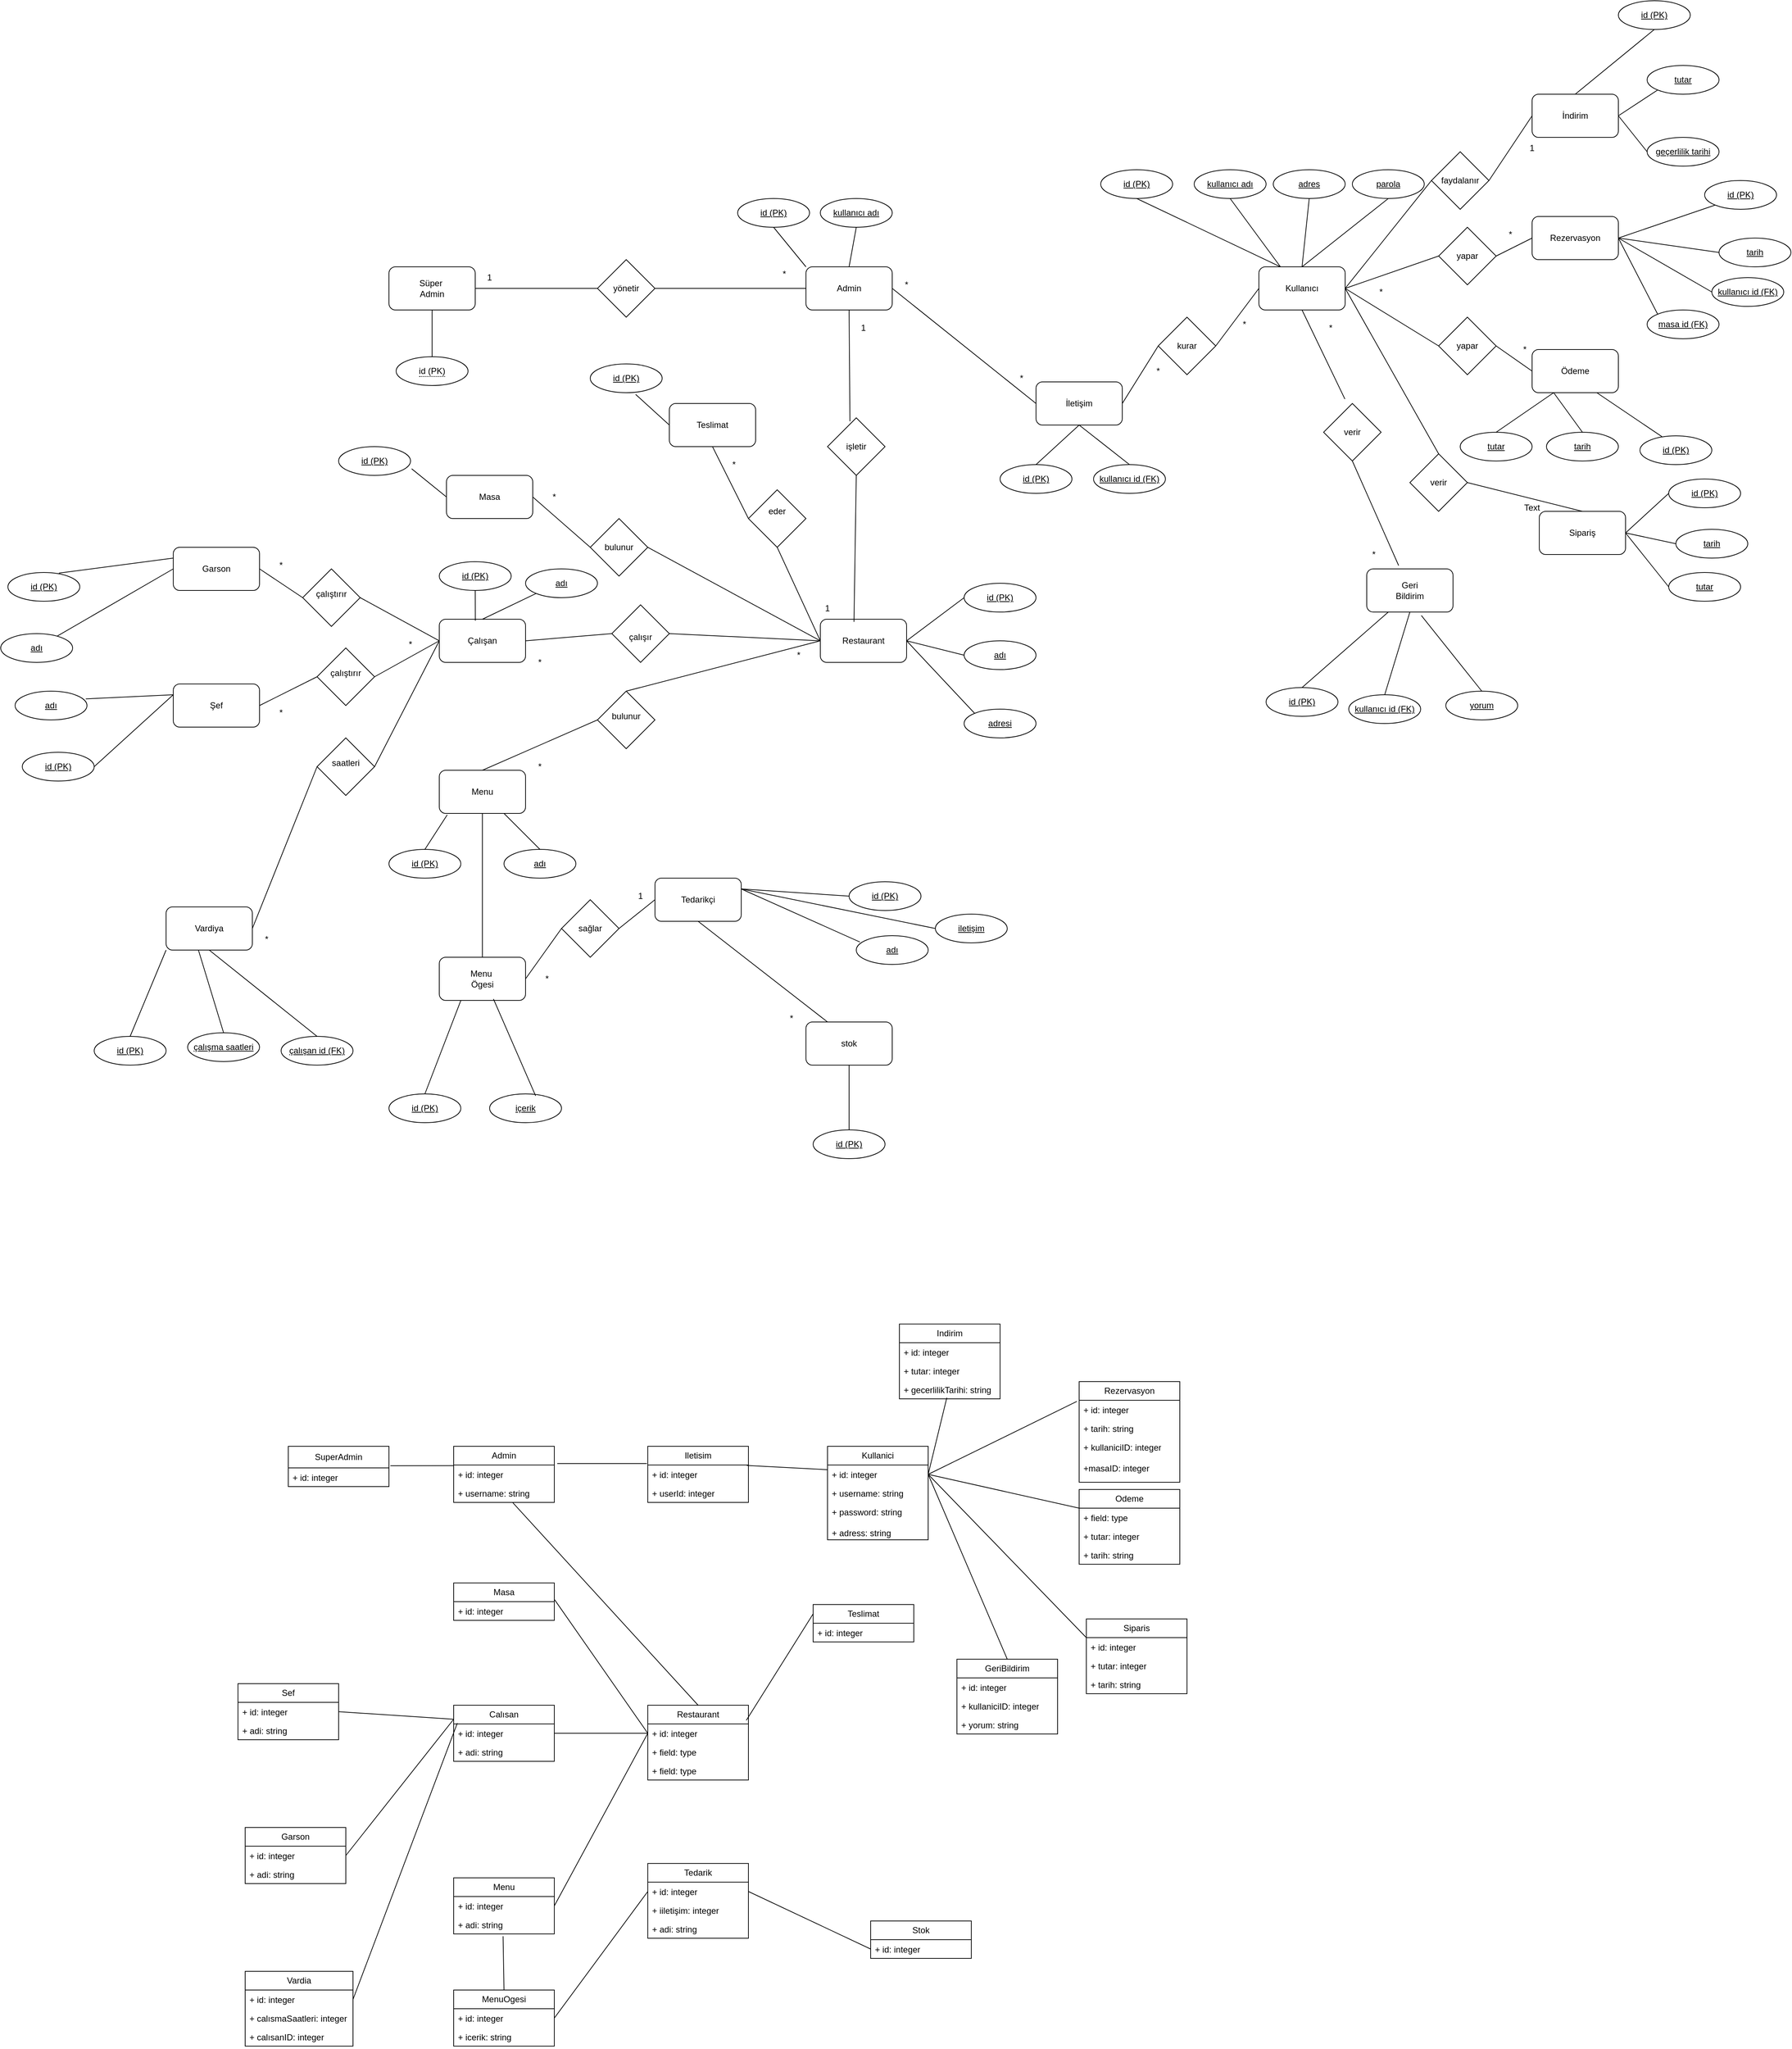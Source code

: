 <mxfile version="24.7.17">
  <diagram id="R2lEEEUBdFMjLlhIrx00" name="Page-1">
    <mxGraphModel dx="4188" dy="2711" grid="1" gridSize="10" guides="1" tooltips="1" connect="1" arrows="1" fold="1" page="1" pageScale="1" pageWidth="850" pageHeight="1100" math="0" shadow="0" extFonts="Permanent Marker^https://fonts.googleapis.com/css?family=Permanent+Marker">
      <root>
        <mxCell id="0" />
        <mxCell id="1" parent="0" />
        <mxCell id="rj0RwfOlwYhKOknB0tcM-1" value="" style="rounded=1;whiteSpace=wrap;html=1;" parent="1" vertex="1">
          <mxGeometry x="-160" y="160" width="120" height="60" as="geometry" />
        </mxCell>
        <mxCell id="rj0RwfOlwYhKOknB0tcM-5" value="" style="endArrow=none;html=1;rounded=0;exitX=1;exitY=0.5;exitDx=0;exitDy=0;entryX=0;entryY=0.5;entryDx=0;entryDy=0;" parent="1" source="rj0RwfOlwYhKOknB0tcM-89" target="rj0RwfOlwYhKOknB0tcM-22" edge="1">
          <mxGeometry width="50" height="50" relative="1" as="geometry">
            <mxPoint x="520" y="340" as="sourcePoint" />
            <mxPoint x="-100" y="680" as="targetPoint" />
          </mxGeometry>
        </mxCell>
        <mxCell id="rj0RwfOlwYhKOknB0tcM-6" value="" style="endArrow=none;html=1;rounded=0;exitX=1;exitY=0.5;exitDx=0;exitDy=0;entryX=0;entryY=0.5;entryDx=0;entryDy=0;" parent="1" source="rj0RwfOlwYhKOknB0tcM-97" target="rj0RwfOlwYhKOknB0tcM-22" edge="1">
          <mxGeometry width="50" height="50" relative="1" as="geometry">
            <mxPoint x="520" y="340" as="sourcePoint" />
            <mxPoint x="570" y="290" as="targetPoint" />
          </mxGeometry>
        </mxCell>
        <mxCell id="rj0RwfOlwYhKOknB0tcM-7" value="" style="endArrow=none;html=1;rounded=0;exitX=0.39;exitY=0.06;exitDx=0;exitDy=0;entryX=0.5;entryY=1;entryDx=0;entryDy=0;exitPerimeter=0;" parent="1" source="rj0RwfOlwYhKOknB0tcM-107" target="rj0RwfOlwYhKOknB0tcM-15" edge="1">
          <mxGeometry width="50" height="50" relative="1" as="geometry">
            <mxPoint x="520" y="340" as="sourcePoint" />
            <mxPoint x="570" y="290" as="targetPoint" />
          </mxGeometry>
        </mxCell>
        <mxCell id="rj0RwfOlwYhKOknB0tcM-8" value="" style="endArrow=none;html=1;rounded=0;exitX=1;exitY=0.5;exitDx=0;exitDy=0;entryX=0;entryY=0.5;entryDx=0;entryDy=0;" parent="1" source="rj0RwfOlwYhKOknB0tcM-91" target="rj0RwfOlwYhKOknB0tcM-38" edge="1">
          <mxGeometry width="50" height="50" relative="1" as="geometry">
            <mxPoint x="250" y="1180" as="sourcePoint" />
            <mxPoint x="570" y="290" as="targetPoint" />
          </mxGeometry>
        </mxCell>
        <mxCell id="rj0RwfOlwYhKOknB0tcM-9" value="" style="endArrow=none;html=1;rounded=0;exitX=0.5;exitY=1;exitDx=0;exitDy=0;entryX=0.5;entryY=0;entryDx=0;entryDy=0;" parent="1" source="rj0RwfOlwYhKOknB0tcM-16" target="rj0RwfOlwYhKOknB0tcM-39" edge="1">
          <mxGeometry width="50" height="50" relative="1" as="geometry">
            <mxPoint x="520" y="340" as="sourcePoint" />
            <mxPoint x="570" y="290" as="targetPoint" />
          </mxGeometry>
        </mxCell>
        <mxCell id="rj0RwfOlwYhKOknB0tcM-10" value="" style="endArrow=none;html=1;rounded=0;exitX=1;exitY=0.5;exitDx=0;exitDy=0;entryX=0;entryY=0.5;entryDx=0;entryDy=0;" parent="1" source="rj0RwfOlwYhKOknB0tcM-73" target="rj0RwfOlwYhKOknB0tcM-20" edge="1">
          <mxGeometry width="50" height="50" relative="1" as="geometry">
            <mxPoint x="520" y="340" as="sourcePoint" />
            <mxPoint x="570" y="290" as="targetPoint" />
          </mxGeometry>
        </mxCell>
        <mxCell id="rj0RwfOlwYhKOknB0tcM-11" value="" style="endArrow=none;html=1;rounded=0;entryX=1;entryY=0.5;entryDx=0;entryDy=0;exitX=0;exitY=0.5;exitDx=0;exitDy=0;" parent="1" source="rj0RwfOlwYhKOknB0tcM-71" target="rj0RwfOlwYhKOknB0tcM-28" edge="1">
          <mxGeometry width="50" height="50" relative="1" as="geometry">
            <mxPoint x="520" y="340" as="sourcePoint" />
            <mxPoint x="570" y="290" as="targetPoint" />
          </mxGeometry>
        </mxCell>
        <mxCell id="rj0RwfOlwYhKOknB0tcM-12" value="" style="endArrow=none;html=1;rounded=0;exitX=0;exitY=0.5;exitDx=0;exitDy=0;entryX=0.5;entryY=0;entryDx=0;entryDy=0;" parent="1" source="rj0RwfOlwYhKOknB0tcM-92" target="rj0RwfOlwYhKOknB0tcM-16" edge="1">
          <mxGeometry width="50" height="50" relative="1" as="geometry">
            <mxPoint x="520" y="340" as="sourcePoint" />
            <mxPoint x="570" y="290" as="targetPoint" />
          </mxGeometry>
        </mxCell>
        <mxCell id="rj0RwfOlwYhKOknB0tcM-13" value="" style="endArrow=none;html=1;rounded=0;exitX=0;exitY=0.5;exitDx=0;exitDy=0;entryX=0.5;entryY=1;entryDx=0;entryDy=0;" parent="1" source="rj0RwfOlwYhKOknB0tcM-72" target="rj0RwfOlwYhKOknB0tcM-26" edge="1">
          <mxGeometry width="50" height="50" relative="1" as="geometry">
            <mxPoint x="520" y="340" as="sourcePoint" />
            <mxPoint x="570" y="290" as="targetPoint" />
          </mxGeometry>
        </mxCell>
        <mxCell id="rj0RwfOlwYhKOknB0tcM-14" value="" style="endArrow=none;html=1;rounded=0;exitX=1;exitY=0.5;exitDx=0;exitDy=0;" parent="1" source="rj0RwfOlwYhKOknB0tcM-69" target="rj0RwfOlwYhKOknB0tcM-15" edge="1">
          <mxGeometry width="50" height="50" relative="1" as="geometry">
            <mxPoint x="320" y="220" as="sourcePoint" />
            <mxPoint x="340" y="190" as="targetPoint" />
          </mxGeometry>
        </mxCell>
        <mxCell id="rj0RwfOlwYhKOknB0tcM-15" value="" style="rounded=1;whiteSpace=wrap;html=1;" parent="1" vertex="1">
          <mxGeometry x="420" y="160" width="120" height="60" as="geometry" />
        </mxCell>
        <mxCell id="rj0RwfOlwYhKOknB0tcM-16" value="" style="rounded=1;whiteSpace=wrap;html=1;" parent="1" vertex="1">
          <mxGeometry x="-90" y="860" width="120" height="60" as="geometry" />
        </mxCell>
        <mxCell id="rj0RwfOlwYhKOknB0tcM-17" value="" style="rounded=1;whiteSpace=wrap;html=1;" parent="1" vertex="1">
          <mxGeometry x="420" y="1210" width="120" height="60" as="geometry" />
        </mxCell>
        <mxCell id="rj0RwfOlwYhKOknB0tcM-18" value="" style="rounded=1;whiteSpace=wrap;html=1;" parent="1" vertex="1">
          <mxGeometry x="1430" y="275" width="120" height="60" as="geometry" />
        </mxCell>
        <mxCell id="rj0RwfOlwYhKOknB0tcM-19" value="" style="rounded=1;whiteSpace=wrap;html=1;" parent="1" vertex="1">
          <mxGeometry x="740" y="320" width="120" height="60" as="geometry" />
        </mxCell>
        <mxCell id="rj0RwfOlwYhKOknB0tcM-20" value="" style="rounded=1;whiteSpace=wrap;html=1;" parent="1" vertex="1">
          <mxGeometry x="440" y="650" width="120" height="60" as="geometry" />
        </mxCell>
        <mxCell id="rj0RwfOlwYhKOknB0tcM-21" value="" style="rounded=1;whiteSpace=wrap;html=1;" parent="1" vertex="1">
          <mxGeometry x="1430" y="90" width="120" height="60" as="geometry" />
        </mxCell>
        <mxCell id="rj0RwfOlwYhKOknB0tcM-22" value="" style="rounded=1;whiteSpace=wrap;html=1;" parent="1" vertex="1">
          <mxGeometry x="-90" y="650" width="120" height="60" as="geometry" />
        </mxCell>
        <mxCell id="rj0RwfOlwYhKOknB0tcM-23" value="" style="rounded=1;whiteSpace=wrap;html=1;" parent="1" vertex="1">
          <mxGeometry x="1050" y="160" width="120" height="60" as="geometry" />
        </mxCell>
        <mxCell id="rj0RwfOlwYhKOknB0tcM-24" value="" style="rounded=1;whiteSpace=wrap;html=1;" parent="1" vertex="1">
          <mxGeometry x="1430" y="-80" width="120" height="60" as="geometry" />
        </mxCell>
        <mxCell id="rj0RwfOlwYhKOknB0tcM-25" value="" style="rounded=1;whiteSpace=wrap;html=1;" parent="1" vertex="1">
          <mxGeometry x="1440" y="500" width="120" height="60" as="geometry" />
        </mxCell>
        <mxCell id="rj0RwfOlwYhKOknB0tcM-26" value="" style="rounded=1;whiteSpace=wrap;html=1;" parent="1" vertex="1">
          <mxGeometry x="230" y="350" width="120" height="60" as="geometry" />
        </mxCell>
        <mxCell id="rj0RwfOlwYhKOknB0tcM-27" value="" style="rounded=1;whiteSpace=wrap;html=1;" parent="1" vertex="1">
          <mxGeometry x="1200" y="580" width="120" height="60" as="geometry" />
        </mxCell>
        <mxCell id="rj0RwfOlwYhKOknB0tcM-28" value="" style="rounded=1;whiteSpace=wrap;html=1;" parent="1" vertex="1">
          <mxGeometry x="-80" y="450" width="120" height="60" as="geometry" />
        </mxCell>
        <mxCell id="rj0RwfOlwYhKOknB0tcM-29" value="" style="endArrow=none;html=1;rounded=0;entryX=1;entryY=0.5;entryDx=0;entryDy=0;exitX=0;exitY=0.5;exitDx=0;exitDy=0;" parent="1" source="rj0RwfOlwYhKOknB0tcM-78" target="rj0RwfOlwYhKOknB0tcM-23" edge="1">
          <mxGeometry width="50" height="50" relative="1" as="geometry">
            <mxPoint x="410" y="330" as="sourcePoint" />
            <mxPoint x="460" y="280" as="targetPoint" />
          </mxGeometry>
        </mxCell>
        <mxCell id="rj0RwfOlwYhKOknB0tcM-30" value="" style="endArrow=none;html=1;rounded=0;entryX=1;entryY=0.5;entryDx=0;entryDy=0;exitX=0;exitY=0.5;exitDx=0;exitDy=0;" parent="1" source="rj0RwfOlwYhKOknB0tcM-77" target="rj0RwfOlwYhKOknB0tcM-23" edge="1">
          <mxGeometry width="50" height="50" relative="1" as="geometry">
            <mxPoint x="410" y="330" as="sourcePoint" />
            <mxPoint x="460" y="280" as="targetPoint" />
          </mxGeometry>
        </mxCell>
        <mxCell id="rj0RwfOlwYhKOknB0tcM-31" value="" style="endArrow=none;html=1;rounded=0;entryX=1;entryY=0.5;entryDx=0;entryDy=0;exitX=0;exitY=0.5;exitDx=0;exitDy=0;" parent="1" source="rj0RwfOlwYhKOknB0tcM-79" target="rj0RwfOlwYhKOknB0tcM-19" edge="1">
          <mxGeometry width="50" height="50" relative="1" as="geometry">
            <mxPoint x="410" y="330" as="sourcePoint" />
            <mxPoint x="460" y="280" as="targetPoint" />
          </mxGeometry>
        </mxCell>
        <mxCell id="rj0RwfOlwYhKOknB0tcM-32" value="" style="endArrow=none;html=1;rounded=0;exitX=1;exitY=0.5;exitDx=0;exitDy=0;entryX=0;entryY=0.5;entryDx=0;entryDy=0;" parent="1" source="rj0RwfOlwYhKOknB0tcM-15" target="rj0RwfOlwYhKOknB0tcM-19" edge="1">
          <mxGeometry width="50" height="50" relative="1" as="geometry">
            <mxPoint x="410" y="330" as="sourcePoint" />
            <mxPoint x="460" y="280" as="targetPoint" />
          </mxGeometry>
        </mxCell>
        <mxCell id="rj0RwfOlwYhKOknB0tcM-34" value="" style="endArrow=none;html=1;rounded=0;entryX=0.5;entryY=1;entryDx=0;entryDy=0;exitX=0.25;exitY=0;exitDx=0;exitDy=0;" parent="1" source="rj0RwfOlwYhKOknB0tcM-17" target="rj0RwfOlwYhKOknB0tcM-38" edge="1">
          <mxGeometry width="50" height="50" relative="1" as="geometry">
            <mxPoint x="1460" y="1265" as="sourcePoint" />
            <mxPoint x="1310" y="1080" as="targetPoint" />
          </mxGeometry>
        </mxCell>
        <mxCell id="rj0RwfOlwYhKOknB0tcM-35" value="" style="endArrow=none;html=1;rounded=0;entryX=0.5;entryY=1;entryDx=0;entryDy=0;exitX=0.37;exitY=-0.077;exitDx=0;exitDy=0;exitPerimeter=0;" parent="1" source="rj0RwfOlwYhKOknB0tcM-74" target="rj0RwfOlwYhKOknB0tcM-23" edge="1">
          <mxGeometry width="50" height="50" relative="1" as="geometry">
            <mxPoint x="880" y="330" as="sourcePoint" />
            <mxPoint x="930" y="280" as="targetPoint" />
          </mxGeometry>
        </mxCell>
        <mxCell id="rj0RwfOlwYhKOknB0tcM-36" value="" style="endArrow=none;html=1;rounded=0;entryX=1;entryY=0.5;entryDx=0;entryDy=0;exitX=0.5;exitY=0;exitDx=0;exitDy=0;" parent="1" source="rj0RwfOlwYhKOknB0tcM-75" target="rj0RwfOlwYhKOknB0tcM-23" edge="1">
          <mxGeometry width="50" height="50" relative="1" as="geometry">
            <mxPoint x="880" y="330" as="sourcePoint" />
            <mxPoint x="930" y="280" as="targetPoint" />
          </mxGeometry>
        </mxCell>
        <mxCell id="rj0RwfOlwYhKOknB0tcM-37" value="" style="endArrow=none;html=1;rounded=0;entryX=1;entryY=0.5;entryDx=0;entryDy=0;exitX=0;exitY=0.5;exitDx=0;exitDy=0;" parent="1" source="rj0RwfOlwYhKOknB0tcM-76" target="rj0RwfOlwYhKOknB0tcM-23" edge="1">
          <mxGeometry width="50" height="50" relative="1" as="geometry">
            <mxPoint x="880" y="330" as="sourcePoint" />
            <mxPoint x="930" y="280" as="targetPoint" />
          </mxGeometry>
        </mxCell>
        <mxCell id="rj0RwfOlwYhKOknB0tcM-38" value="" style="rounded=1;whiteSpace=wrap;html=1;" parent="1" vertex="1">
          <mxGeometry x="210" y="1010" width="120" height="60" as="geometry" />
        </mxCell>
        <mxCell id="rj0RwfOlwYhKOknB0tcM-39" value="" style="rounded=1;whiteSpace=wrap;html=1;" parent="1" vertex="1">
          <mxGeometry x="-90" y="1120" width="120" height="60" as="geometry" />
        </mxCell>
        <mxCell id="rj0RwfOlwYhKOknB0tcM-40" value="" style="rounded=1;whiteSpace=wrap;html=1;" parent="1" vertex="1">
          <mxGeometry x="-460" y="740" width="120" height="60" as="geometry" />
        </mxCell>
        <mxCell id="rj0RwfOlwYhKOknB0tcM-41" value="" style="rounded=1;whiteSpace=wrap;html=1;" parent="1" vertex="1">
          <mxGeometry x="-460" y="550" width="120" height="60" as="geometry" />
        </mxCell>
        <mxCell id="rj0RwfOlwYhKOknB0tcM-42" value="" style="rounded=1;whiteSpace=wrap;html=1;" parent="1" vertex="1">
          <mxGeometry x="-470" y="1050" width="120" height="60" as="geometry" />
        </mxCell>
        <mxCell id="rj0RwfOlwYhKOknB0tcM-43" value="" style="endArrow=none;html=1;rounded=0;entryX=0;entryY=0.5;entryDx=0;entryDy=0;exitX=1;exitY=0.5;exitDx=0;exitDy=0;" parent="1" source="rj0RwfOlwYhKOknB0tcM-90" target="rj0RwfOlwYhKOknB0tcM-22" edge="1">
          <mxGeometry width="50" height="50" relative="1" as="geometry">
            <mxPoint x="370" y="840" as="sourcePoint" />
            <mxPoint x="420" y="790" as="targetPoint" />
          </mxGeometry>
        </mxCell>
        <mxCell id="rj0RwfOlwYhKOknB0tcM-49" value="Vardiya" style="text;html=1;align=center;verticalAlign=middle;whiteSpace=wrap;rounded=0;" parent="1" vertex="1">
          <mxGeometry x="-440" y="1065" width="60" height="30" as="geometry" />
        </mxCell>
        <mxCell id="rj0RwfOlwYhKOknB0tcM-50" value="Menu&amp;nbsp;&lt;br&gt;Ögesi" style="text;html=1;align=center;verticalAlign=middle;whiteSpace=wrap;rounded=0;" parent="1" vertex="1">
          <mxGeometry x="-60" y="1135" width="60" height="30" as="geometry" />
        </mxCell>
        <mxCell id="rj0RwfOlwYhKOknB0tcM-51" value="Tedarikçi" style="text;html=1;align=center;verticalAlign=middle;whiteSpace=wrap;rounded=0;" parent="1" vertex="1">
          <mxGeometry x="240" y="1025" width="60" height="30" as="geometry" />
        </mxCell>
        <mxCell id="rj0RwfOlwYhKOknB0tcM-52" value="Menu" style="text;html=1;align=center;verticalAlign=middle;whiteSpace=wrap;rounded=0;" parent="1" vertex="1">
          <mxGeometry x="-60" y="875" width="60" height="30" as="geometry" />
        </mxCell>
        <mxCell id="rj0RwfOlwYhKOknB0tcM-53" value="Çalışan" style="text;html=1;align=center;verticalAlign=middle;whiteSpace=wrap;rounded=0;" parent="1" vertex="1">
          <mxGeometry x="-60" y="665" width="60" height="30" as="geometry" />
        </mxCell>
        <mxCell id="rj0RwfOlwYhKOknB0tcM-54" value="Şef" style="text;html=1;align=center;verticalAlign=middle;whiteSpace=wrap;rounded=0;" parent="1" vertex="1">
          <mxGeometry x="-430" y="755" width="60" height="30" as="geometry" />
        </mxCell>
        <mxCell id="rj0RwfOlwYhKOknB0tcM-55" value="Garson" style="text;html=1;align=center;verticalAlign=middle;whiteSpace=wrap;rounded=0;" parent="1" vertex="1">
          <mxGeometry x="-430" y="565" width="60" height="30" as="geometry" />
        </mxCell>
        <mxCell id="rj0RwfOlwYhKOknB0tcM-56" value="Masa" style="text;html=1;align=center;verticalAlign=middle;whiteSpace=wrap;rounded=0;" parent="1" vertex="1">
          <mxGeometry x="-50" y="465" width="60" height="30" as="geometry" />
        </mxCell>
        <mxCell id="rj0RwfOlwYhKOknB0tcM-57" value="Teslimat" style="text;html=1;align=center;verticalAlign=middle;whiteSpace=wrap;rounded=0;" parent="1" vertex="1">
          <mxGeometry x="260" y="365" width="60" height="30" as="geometry" />
        </mxCell>
        <mxCell id="rj0RwfOlwYhKOknB0tcM-58" value="stok" style="text;html=1;align=center;verticalAlign=middle;whiteSpace=wrap;rounded=0;" parent="1" vertex="1">
          <mxGeometry x="450" y="1225" width="60" height="30" as="geometry" />
        </mxCell>
        <mxCell id="rj0RwfOlwYhKOknB0tcM-59" value="Restaurant" style="text;html=1;align=center;verticalAlign=middle;whiteSpace=wrap;rounded=0;" parent="1" vertex="1">
          <mxGeometry x="470" y="665" width="60" height="30" as="geometry" />
        </mxCell>
        <mxCell id="rj0RwfOlwYhKOknB0tcM-60" value="İndirim" style="text;html=1;align=center;verticalAlign=middle;whiteSpace=wrap;rounded=0;" parent="1" vertex="1">
          <mxGeometry x="1460" y="-65" width="60" height="30" as="geometry" />
        </mxCell>
        <mxCell id="rj0RwfOlwYhKOknB0tcM-61" value="Geri Bildirim" style="text;html=1;align=center;verticalAlign=middle;whiteSpace=wrap;rounded=0;" parent="1" vertex="1">
          <mxGeometry x="1230" y="595" width="60" height="30" as="geometry" />
        </mxCell>
        <mxCell id="rj0RwfOlwYhKOknB0tcM-62" value="Sipariş" style="text;html=1;align=center;verticalAlign=middle;whiteSpace=wrap;rounded=0;" parent="1" vertex="1">
          <mxGeometry x="1470" y="515" width="60" height="30" as="geometry" />
        </mxCell>
        <mxCell id="rj0RwfOlwYhKOknB0tcM-63" value="Ödeme" style="text;html=1;align=center;verticalAlign=middle;whiteSpace=wrap;rounded=0;" parent="1" vertex="1">
          <mxGeometry x="1460" y="290" width="60" height="30" as="geometry" />
        </mxCell>
        <mxCell id="rj0RwfOlwYhKOknB0tcM-64" value="Rezervasyon" style="text;html=1;align=center;verticalAlign=middle;whiteSpace=wrap;rounded=0;" parent="1" vertex="1">
          <mxGeometry x="1460" y="105" width="60" height="30" as="geometry" />
        </mxCell>
        <mxCell id="rj0RwfOlwYhKOknB0tcM-65" value="Kullanıcı" style="text;html=1;align=center;verticalAlign=middle;whiteSpace=wrap;rounded=0;" parent="1" vertex="1">
          <mxGeometry x="1080" y="175" width="60" height="30" as="geometry" />
        </mxCell>
        <mxCell id="rj0RwfOlwYhKOknB0tcM-66" value="İletişim" style="text;html=1;align=center;verticalAlign=middle;whiteSpace=wrap;rounded=0;" parent="1" vertex="1">
          <mxGeometry x="770" y="335" width="60" height="30" as="geometry" />
        </mxCell>
        <mxCell id="rj0RwfOlwYhKOknB0tcM-67" value="Admin" style="text;html=1;align=center;verticalAlign=middle;whiteSpace=wrap;rounded=0;" parent="1" vertex="1">
          <mxGeometry x="450" y="175" width="60" height="30" as="geometry" />
        </mxCell>
        <mxCell id="rj0RwfOlwYhKOknB0tcM-68" value="Süper&amp;nbsp;&lt;br&gt;Admin" style="text;html=1;align=center;verticalAlign=middle;whiteSpace=wrap;rounded=0;" parent="1" vertex="1">
          <mxGeometry x="-130" y="175" width="60" height="30" as="geometry" />
        </mxCell>
        <mxCell id="rj0RwfOlwYhKOknB0tcM-70" value="" style="endArrow=none;html=1;rounded=0;exitX=1;exitY=0.5;exitDx=0;exitDy=0;" parent="1" source="rj0RwfOlwYhKOknB0tcM-1" target="rj0RwfOlwYhKOknB0tcM-69" edge="1">
          <mxGeometry width="50" height="50" relative="1" as="geometry">
            <mxPoint x="-40" y="190" as="sourcePoint" />
            <mxPoint x="420" y="190" as="targetPoint" />
          </mxGeometry>
        </mxCell>
        <mxCell id="rj0RwfOlwYhKOknB0tcM-69" value="" style="rhombus;whiteSpace=wrap;html=1;" parent="1" vertex="1">
          <mxGeometry x="130" y="150" width="80" height="80" as="geometry" />
        </mxCell>
        <mxCell id="rj0RwfOlwYhKOknB0tcM-80" value="" style="endArrow=none;html=1;rounded=0;entryX=1;entryY=0.5;entryDx=0;entryDy=0;exitX=0;exitY=0.5;exitDx=0;exitDy=0;" parent="1" source="rj0RwfOlwYhKOknB0tcM-23" target="rj0RwfOlwYhKOknB0tcM-79" edge="1">
          <mxGeometry width="50" height="50" relative="1" as="geometry">
            <mxPoint x="1050" y="190" as="sourcePoint" />
            <mxPoint x="860" y="350" as="targetPoint" />
          </mxGeometry>
        </mxCell>
        <mxCell id="rj0RwfOlwYhKOknB0tcM-79" value="kurar" style="rhombus;whiteSpace=wrap;html=1;" parent="1" vertex="1">
          <mxGeometry x="910" y="230" width="80" height="80" as="geometry" />
        </mxCell>
        <mxCell id="rj0RwfOlwYhKOknB0tcM-81" value="" style="endArrow=none;html=1;rounded=0;entryX=1;entryY=0.5;entryDx=0;entryDy=0;exitX=0;exitY=0.5;exitDx=0;exitDy=0;" parent="1" source="rj0RwfOlwYhKOknB0tcM-24" target="rj0RwfOlwYhKOknB0tcM-78" edge="1">
          <mxGeometry width="50" height="50" relative="1" as="geometry">
            <mxPoint x="1430" y="-50" as="sourcePoint" />
            <mxPoint x="1170" y="190" as="targetPoint" />
          </mxGeometry>
        </mxCell>
        <mxCell id="rj0RwfOlwYhKOknB0tcM-78" value="faydalanır" style="rhombus;whiteSpace=wrap;html=1;" parent="1" vertex="1">
          <mxGeometry x="1290" width="80" height="80" as="geometry" />
        </mxCell>
        <mxCell id="rj0RwfOlwYhKOknB0tcM-82" value="" style="endArrow=none;html=1;rounded=0;entryX=1;entryY=0.5;entryDx=0;entryDy=0;exitX=0;exitY=0.5;exitDx=0;exitDy=0;" parent="1" source="rj0RwfOlwYhKOknB0tcM-21" target="rj0RwfOlwYhKOknB0tcM-77" edge="1">
          <mxGeometry width="50" height="50" relative="1" as="geometry">
            <mxPoint x="1430" y="120" as="sourcePoint" />
            <mxPoint x="1170" y="190" as="targetPoint" />
          </mxGeometry>
        </mxCell>
        <mxCell id="rj0RwfOlwYhKOknB0tcM-77" value="yapar" style="rhombus;whiteSpace=wrap;html=1;" parent="1" vertex="1">
          <mxGeometry x="1300" y="105" width="80" height="80" as="geometry" />
        </mxCell>
        <mxCell id="rj0RwfOlwYhKOknB0tcM-83" value="" style="endArrow=none;html=1;rounded=0;entryX=1;entryY=0.5;entryDx=0;entryDy=0;exitX=0;exitY=0.5;exitDx=0;exitDy=0;" parent="1" source="rj0RwfOlwYhKOknB0tcM-18" target="rj0RwfOlwYhKOknB0tcM-76" edge="1">
          <mxGeometry width="50" height="50" relative="1" as="geometry">
            <mxPoint x="1430" y="305" as="sourcePoint" />
            <mxPoint x="1170" y="190" as="targetPoint" />
          </mxGeometry>
        </mxCell>
        <mxCell id="rj0RwfOlwYhKOknB0tcM-76" value="yapar" style="rhombus;whiteSpace=wrap;html=1;" parent="1" vertex="1">
          <mxGeometry x="1300" y="230" width="80" height="80" as="geometry" />
        </mxCell>
        <mxCell id="rj0RwfOlwYhKOknB0tcM-84" value="" style="endArrow=none;html=1;rounded=0;entryX=1;entryY=0.5;entryDx=0;entryDy=0;exitX=0.5;exitY=0;exitDx=0;exitDy=0;" parent="1" source="rj0RwfOlwYhKOknB0tcM-25" target="rj0RwfOlwYhKOknB0tcM-75" edge="1">
          <mxGeometry width="50" height="50" relative="1" as="geometry">
            <mxPoint x="1500" y="500" as="sourcePoint" />
            <mxPoint x="1170" y="190" as="targetPoint" />
          </mxGeometry>
        </mxCell>
        <mxCell id="rj0RwfOlwYhKOknB0tcM-75" value="verir" style="rhombus;whiteSpace=wrap;html=1;" parent="1" vertex="1">
          <mxGeometry x="1260" y="420" width="80" height="80" as="geometry" />
        </mxCell>
        <mxCell id="rj0RwfOlwYhKOknB0tcM-85" value="" style="endArrow=none;html=1;rounded=0;entryX=0.5;entryY=1;entryDx=0;entryDy=0;exitX=0.37;exitY=-0.077;exitDx=0;exitDy=0;exitPerimeter=0;" parent="1" source="rj0RwfOlwYhKOknB0tcM-27" target="rj0RwfOlwYhKOknB0tcM-74" edge="1">
          <mxGeometry width="50" height="50" relative="1" as="geometry">
            <mxPoint x="1244" y="575" as="sourcePoint" />
            <mxPoint x="1110" y="220" as="targetPoint" />
          </mxGeometry>
        </mxCell>
        <mxCell id="rj0RwfOlwYhKOknB0tcM-74" value="verir" style="rhombus;whiteSpace=wrap;html=1;" parent="1" vertex="1">
          <mxGeometry x="1140" y="350" width="80" height="80" as="geometry" />
        </mxCell>
        <mxCell id="rj0RwfOlwYhKOknB0tcM-86" value="" style="endArrow=none;html=1;rounded=0;exitX=1;exitY=0.5;exitDx=0;exitDy=0;entryX=0;entryY=0.5;entryDx=0;entryDy=0;" parent="1" source="rj0RwfOlwYhKOknB0tcM-22" target="rj0RwfOlwYhKOknB0tcM-73" edge="1">
          <mxGeometry width="50" height="50" relative="1" as="geometry">
            <mxPoint x="30" y="680" as="sourcePoint" />
            <mxPoint x="440" y="680" as="targetPoint" />
          </mxGeometry>
        </mxCell>
        <mxCell id="rj0RwfOlwYhKOknB0tcM-73" value="" style="rhombus;whiteSpace=wrap;html=1;" parent="1" vertex="1">
          <mxGeometry x="150" y="630" width="80" height="80" as="geometry" />
        </mxCell>
        <mxCell id="rj0RwfOlwYhKOknB0tcM-87" value="" style="endArrow=none;html=1;rounded=0;exitX=0;exitY=0.5;exitDx=0;exitDy=0;entryX=0.5;entryY=1;entryDx=0;entryDy=0;" parent="1" source="rj0RwfOlwYhKOknB0tcM-20" target="rj0RwfOlwYhKOknB0tcM-72" edge="1">
          <mxGeometry width="50" height="50" relative="1" as="geometry">
            <mxPoint x="440" y="680" as="sourcePoint" />
            <mxPoint x="290" y="410" as="targetPoint" />
          </mxGeometry>
        </mxCell>
        <mxCell id="rj0RwfOlwYhKOknB0tcM-72" value="" style="rhombus;whiteSpace=wrap;html=1;" parent="1" vertex="1">
          <mxGeometry x="340" y="470" width="80" height="80" as="geometry" />
        </mxCell>
        <mxCell id="rj0RwfOlwYhKOknB0tcM-88" value="" style="endArrow=none;html=1;rounded=0;entryX=1;entryY=0.5;entryDx=0;entryDy=0;exitX=0;exitY=0.5;exitDx=0;exitDy=0;" parent="1" source="rj0RwfOlwYhKOknB0tcM-20" target="rj0RwfOlwYhKOknB0tcM-71" edge="1">
          <mxGeometry width="50" height="50" relative="1" as="geometry">
            <mxPoint x="440" y="680" as="sourcePoint" />
            <mxPoint x="40" y="480" as="targetPoint" />
          </mxGeometry>
        </mxCell>
        <mxCell id="rj0RwfOlwYhKOknB0tcM-71" value="" style="rhombus;whiteSpace=wrap;html=1;" parent="1" vertex="1">
          <mxGeometry x="120" y="510" width="80" height="80" as="geometry" />
        </mxCell>
        <mxCell id="rj0RwfOlwYhKOknB0tcM-93" value="" style="endArrow=none;html=1;rounded=0;exitX=0;exitY=0.5;exitDx=0;exitDy=0;entryX=0.5;entryY=0;entryDx=0;entryDy=0;" parent="1" source="rj0RwfOlwYhKOknB0tcM-20" target="rj0RwfOlwYhKOknB0tcM-92" edge="1">
          <mxGeometry width="50" height="50" relative="1" as="geometry">
            <mxPoint x="440" y="680" as="sourcePoint" />
            <mxPoint x="-30" y="860" as="targetPoint" />
          </mxGeometry>
        </mxCell>
        <mxCell id="rj0RwfOlwYhKOknB0tcM-92" value="" style="rhombus;whiteSpace=wrap;html=1;" parent="1" vertex="1">
          <mxGeometry x="130" y="750" width="80" height="80" as="geometry" />
        </mxCell>
        <mxCell id="rj0RwfOlwYhKOknB0tcM-94" value="" style="endArrow=none;html=1;rounded=0;exitX=1;exitY=0.5;exitDx=0;exitDy=0;entryX=0;entryY=0.5;entryDx=0;entryDy=0;" parent="1" source="rj0RwfOlwYhKOknB0tcM-39" target="rj0RwfOlwYhKOknB0tcM-91" edge="1">
          <mxGeometry width="50" height="50" relative="1" as="geometry">
            <mxPoint x="30" y="1150" as="sourcePoint" />
            <mxPoint x="210" y="1040" as="targetPoint" />
          </mxGeometry>
        </mxCell>
        <mxCell id="rj0RwfOlwYhKOknB0tcM-91" value="sağlar" style="rhombus;whiteSpace=wrap;html=1;" parent="1" vertex="1">
          <mxGeometry x="80" y="1040" width="80" height="80" as="geometry" />
        </mxCell>
        <mxCell id="rj0RwfOlwYhKOknB0tcM-95" value="" style="endArrow=none;html=1;rounded=0;entryX=0;entryY=0.5;entryDx=0;entryDy=0;exitX=1;exitY=0.5;exitDx=0;exitDy=0;" parent="1" source="rj0RwfOlwYhKOknB0tcM-42" target="rj0RwfOlwYhKOknB0tcM-90" edge="1">
          <mxGeometry width="50" height="50" relative="1" as="geometry">
            <mxPoint x="-350" y="1080" as="sourcePoint" />
            <mxPoint x="-90" y="680" as="targetPoint" />
          </mxGeometry>
        </mxCell>
        <mxCell id="rj0RwfOlwYhKOknB0tcM-90" value="" style="rhombus;whiteSpace=wrap;html=1;" parent="1" vertex="1">
          <mxGeometry x="-260" y="815" width="80" height="80" as="geometry" />
        </mxCell>
        <mxCell id="rj0RwfOlwYhKOknB0tcM-96" value="" style="endArrow=none;html=1;rounded=0;exitX=1;exitY=0.5;exitDx=0;exitDy=0;entryX=0;entryY=0.5;entryDx=0;entryDy=0;" parent="1" source="rj0RwfOlwYhKOknB0tcM-40" target="rj0RwfOlwYhKOknB0tcM-89" edge="1">
          <mxGeometry width="50" height="50" relative="1" as="geometry">
            <mxPoint x="-340" y="770" as="sourcePoint" />
            <mxPoint x="-90" y="680" as="targetPoint" />
          </mxGeometry>
        </mxCell>
        <mxCell id="rj0RwfOlwYhKOknB0tcM-89" value="" style="rhombus;whiteSpace=wrap;html=1;" parent="1" vertex="1">
          <mxGeometry x="-260" y="690" width="80" height="80" as="geometry" />
        </mxCell>
        <mxCell id="rj0RwfOlwYhKOknB0tcM-98" value="" style="endArrow=none;html=1;rounded=0;exitX=1;exitY=0.5;exitDx=0;exitDy=0;entryX=0;entryY=0.5;entryDx=0;entryDy=0;" parent="1" source="rj0RwfOlwYhKOknB0tcM-41" target="rj0RwfOlwYhKOknB0tcM-97" edge="1">
          <mxGeometry width="50" height="50" relative="1" as="geometry">
            <mxPoint x="-340" y="580" as="sourcePoint" />
            <mxPoint x="-90" y="680" as="targetPoint" />
          </mxGeometry>
        </mxCell>
        <mxCell id="rj0RwfOlwYhKOknB0tcM-97" value="" style="rhombus;whiteSpace=wrap;html=1;" parent="1" vertex="1">
          <mxGeometry x="-280" y="580" width="80" height="80" as="geometry" />
        </mxCell>
        <mxCell id="rj0RwfOlwYhKOknB0tcM-99" value="yönetir" style="text;html=1;align=center;verticalAlign=middle;whiteSpace=wrap;rounded=0;" parent="1" vertex="1">
          <mxGeometry x="140" y="175" width="60" height="30" as="geometry" />
        </mxCell>
        <mxCell id="rj0RwfOlwYhKOknB0tcM-100" value="eder" style="text;html=1;align=center;verticalAlign=middle;whiteSpace=wrap;rounded=0;" parent="1" vertex="1">
          <mxGeometry x="350" y="480" width="60" height="40" as="geometry" />
        </mxCell>
        <mxCell id="rj0RwfOlwYhKOknB0tcM-101" value="bulunur" style="text;html=1;align=center;verticalAlign=middle;whiteSpace=wrap;rounded=0;" parent="1" vertex="1">
          <mxGeometry x="130" y="535" width="60" height="30" as="geometry" />
        </mxCell>
        <mxCell id="rj0RwfOlwYhKOknB0tcM-102" value="çalışır" style="text;html=1;align=center;verticalAlign=middle;whiteSpace=wrap;rounded=0;" parent="1" vertex="1">
          <mxGeometry x="160" y="660" width="60" height="30" as="geometry" />
        </mxCell>
        <mxCell id="rj0RwfOlwYhKOknB0tcM-103" value="bulunur" style="text;html=1;align=center;verticalAlign=middle;whiteSpace=wrap;rounded=0;" parent="1" vertex="1">
          <mxGeometry x="140" y="770" width="60" height="30" as="geometry" />
        </mxCell>
        <mxCell id="rj0RwfOlwYhKOknB0tcM-104" value="çalıştırır" style="text;html=1;align=center;verticalAlign=middle;whiteSpace=wrap;rounded=0;" parent="1" vertex="1">
          <mxGeometry x="-270" y="600" width="60" height="30" as="geometry" />
        </mxCell>
        <mxCell id="rj0RwfOlwYhKOknB0tcM-105" value="çalıştırır" style="text;html=1;align=center;verticalAlign=middle;whiteSpace=wrap;rounded=0;" parent="1" vertex="1">
          <mxGeometry x="-250" y="710" width="60" height="30" as="geometry" />
        </mxCell>
        <mxCell id="rj0RwfOlwYhKOknB0tcM-106" value="saatleri" style="text;html=1;align=center;verticalAlign=middle;whiteSpace=wrap;rounded=0;" parent="1" vertex="1">
          <mxGeometry x="-250" y="835" width="60" height="30" as="geometry" />
        </mxCell>
        <mxCell id="rj0RwfOlwYhKOknB0tcM-108" value="" style="endArrow=none;html=1;rounded=0;exitX=0.39;exitY=0.06;exitDx=0;exitDy=0;entryX=0.5;entryY=1;entryDx=0;entryDy=0;exitPerimeter=0;" parent="1" source="rj0RwfOlwYhKOknB0tcM-20" target="rj0RwfOlwYhKOknB0tcM-107" edge="1">
          <mxGeometry width="50" height="50" relative="1" as="geometry">
            <mxPoint x="487" y="654" as="sourcePoint" />
            <mxPoint x="480" y="220" as="targetPoint" />
          </mxGeometry>
        </mxCell>
        <mxCell id="rj0RwfOlwYhKOknB0tcM-107" value="işletir" style="rhombus;whiteSpace=wrap;html=1;" parent="1" vertex="1">
          <mxGeometry x="450" y="370" width="80" height="80" as="geometry" />
        </mxCell>
        <mxCell id="rj0RwfOlwYhKOknB0tcM-149" value="&lt;span style=&quot;border-bottom: 1px dotted&quot;&gt;id (PK)&lt;/span&gt;" style="ellipse;whiteSpace=wrap;html=1;align=center;" parent="1" vertex="1">
          <mxGeometry x="-150" y="285" width="100" height="40" as="geometry" />
        </mxCell>
        <mxCell id="rj0RwfOlwYhKOknB0tcM-150" value="" style="endArrow=none;html=1;rounded=0;exitX=0.983;exitY=0.27;exitDx=0;exitDy=0;exitPerimeter=0;entryX=0;entryY=0.25;entryDx=0;entryDy=0;" parent="1" source="rj0RwfOlwYhKOknB0tcM-245" target="rj0RwfOlwYhKOknB0tcM-40" edge="1">
          <mxGeometry width="50" height="50" relative="1" as="geometry">
            <mxPoint x="290" y="290" as="sourcePoint" />
            <mxPoint x="340" y="240" as="targetPoint" />
          </mxGeometry>
        </mxCell>
        <mxCell id="rj0RwfOlwYhKOknB0tcM-151" value="" style="endArrow=none;html=1;rounded=0;entryX=0;entryY=0.5;entryDx=0;entryDy=0;" parent="1" source="rj0RwfOlwYhKOknB0tcM-246" target="rj0RwfOlwYhKOknB0tcM-41" edge="1">
          <mxGeometry width="50" height="50" relative="1" as="geometry">
            <mxPoint x="290" y="290" as="sourcePoint" />
            <mxPoint x="340" y="240" as="targetPoint" />
          </mxGeometry>
        </mxCell>
        <mxCell id="rj0RwfOlwYhKOknB0tcM-152" value="" style="endArrow=none;html=1;rounded=0;exitX=0.709;exitY=0.022;exitDx=0;exitDy=0;exitPerimeter=0;entryX=0;entryY=0.25;entryDx=0;entryDy=0;" parent="1" source="rj0RwfOlwYhKOknB0tcM-187" target="rj0RwfOlwYhKOknB0tcM-41" edge="1">
          <mxGeometry width="50" height="50" relative="1" as="geometry">
            <mxPoint x="290" y="290" as="sourcePoint" />
            <mxPoint x="340" y="240" as="targetPoint" />
          </mxGeometry>
        </mxCell>
        <mxCell id="rj0RwfOlwYhKOknB0tcM-153" value="" style="endArrow=none;html=1;rounded=0;exitX=0.5;exitY=0;exitDx=0;exitDy=0;entryX=0;entryY=1;entryDx=0;entryDy=0;" parent="1" source="rj0RwfOlwYhKOknB0tcM-22" target="rj0RwfOlwYhKOknB0tcM-258" edge="1">
          <mxGeometry width="50" height="50" relative="1" as="geometry">
            <mxPoint x="290" y="290" as="sourcePoint" />
            <mxPoint x="340" y="240" as="targetPoint" />
          </mxGeometry>
        </mxCell>
        <mxCell id="rj0RwfOlwYhKOknB0tcM-154" value="" style="endArrow=none;html=1;rounded=0;exitX=0.5;exitY=1;exitDx=0;exitDy=0;entryX=0.418;entryY=0.033;entryDx=0;entryDy=0;entryPerimeter=0;" parent="1" source="rj0RwfOlwYhKOknB0tcM-185" target="rj0RwfOlwYhKOknB0tcM-22" edge="1">
          <mxGeometry width="50" height="50" relative="1" as="geometry">
            <mxPoint x="290" y="290" as="sourcePoint" />
            <mxPoint x="340" y="240" as="targetPoint" />
          </mxGeometry>
        </mxCell>
        <mxCell id="rj0RwfOlwYhKOknB0tcM-155" value="" style="endArrow=none;html=1;rounded=0;exitX=1.016;exitY=0.77;exitDx=0;exitDy=0;exitPerimeter=0;entryX=0;entryY=0.5;entryDx=0;entryDy=0;" parent="1" source="rj0RwfOlwYhKOknB0tcM-186" target="rj0RwfOlwYhKOknB0tcM-28" edge="1">
          <mxGeometry width="50" height="50" relative="1" as="geometry">
            <mxPoint x="290" y="290" as="sourcePoint" />
            <mxPoint x="340" y="240" as="targetPoint" />
          </mxGeometry>
        </mxCell>
        <mxCell id="rj0RwfOlwYhKOknB0tcM-156" value="" style="endArrow=none;html=1;rounded=0;exitX=0.631;exitY=1.058;exitDx=0;exitDy=0;exitPerimeter=0;entryX=0;entryY=0.5;entryDx=0;entryDy=0;" parent="1" source="rj0RwfOlwYhKOknB0tcM-247" target="rj0RwfOlwYhKOknB0tcM-26" edge="1">
          <mxGeometry width="50" height="50" relative="1" as="geometry">
            <mxPoint x="290" y="290" as="sourcePoint" />
            <mxPoint x="340" y="240" as="targetPoint" />
          </mxGeometry>
        </mxCell>
        <mxCell id="rj0RwfOlwYhKOknB0tcM-157" value="" style="endArrow=none;html=1;rounded=0;exitX=1;exitY=0.25;exitDx=0;exitDy=0;entryX=0;entryY=0.5;entryDx=0;entryDy=0;" parent="1" source="rj0RwfOlwYhKOknB0tcM-38" target="rj0RwfOlwYhKOknB0tcM-248" edge="1">
          <mxGeometry width="50" height="50" relative="1" as="geometry">
            <mxPoint x="290" y="290" as="sourcePoint" />
            <mxPoint x="340" y="240" as="targetPoint" />
          </mxGeometry>
        </mxCell>
        <mxCell id="rj0RwfOlwYhKOknB0tcM-158" value="" style="endArrow=none;html=1;rounded=0;entryX=1;entryY=0.25;entryDx=0;entryDy=0;exitX=0;exitY=0.5;exitDx=0;exitDy=0;" parent="1" source="rj0RwfOlwYhKOknB0tcM-191" target="rj0RwfOlwYhKOknB0tcM-38" edge="1">
          <mxGeometry width="50" height="50" relative="1" as="geometry">
            <mxPoint x="290" y="290" as="sourcePoint" />
            <mxPoint x="340" y="240" as="targetPoint" />
          </mxGeometry>
        </mxCell>
        <mxCell id="rj0RwfOlwYhKOknB0tcM-159" value="" style="endArrow=none;html=1;rounded=0;exitX=0.5;exitY=1;exitDx=0;exitDy=0;entryX=0.5;entryY=0;entryDx=0;entryDy=0;" parent="1" source="rj0RwfOlwYhKOknB0tcM-17" target="rj0RwfOlwYhKOknB0tcM-180" edge="1">
          <mxGeometry width="50" height="50" relative="1" as="geometry">
            <mxPoint x="290" y="290" as="sourcePoint" />
            <mxPoint x="340" y="240" as="targetPoint" />
          </mxGeometry>
        </mxCell>
        <mxCell id="rj0RwfOlwYhKOknB0tcM-161" value="" style="endArrow=none;html=1;rounded=0;exitX=0.5;exitY=0;exitDx=0;exitDy=0;entryX=0.5;entryY=1;entryDx=0;entryDy=0;" parent="1" source="rj0RwfOlwYhKOknB0tcM-149" target="rj0RwfOlwYhKOknB0tcM-1" edge="1">
          <mxGeometry width="50" height="50" relative="1" as="geometry">
            <mxPoint x="290" y="290" as="sourcePoint" />
            <mxPoint x="340" y="240" as="targetPoint" />
          </mxGeometry>
        </mxCell>
        <mxCell id="rj0RwfOlwYhKOknB0tcM-162" value="tutar" style="ellipse;whiteSpace=wrap;html=1;align=center;fontStyle=4;" parent="1" vertex="1">
          <mxGeometry x="1620" y="585" width="100" height="40" as="geometry" />
        </mxCell>
        <mxCell id="rj0RwfOlwYhKOknB0tcM-167" value="tutar" style="ellipse;whiteSpace=wrap;html=1;align=center;fontStyle=4;" parent="1" vertex="1">
          <mxGeometry x="1330" y="390" width="100" height="40" as="geometry" />
        </mxCell>
        <mxCell id="rj0RwfOlwYhKOknB0tcM-168" value="tarih" style="ellipse;whiteSpace=wrap;html=1;align=center;fontStyle=4;" parent="1" vertex="1">
          <mxGeometry x="1450" y="390" width="100" height="40" as="geometry" />
        </mxCell>
        <mxCell id="rj0RwfOlwYhKOknB0tcM-169" value="masa id (FK)" style="ellipse;whiteSpace=wrap;html=1;align=center;fontStyle=4;" parent="1" vertex="1">
          <mxGeometry x="1590" y="220" width="100" height="40" as="geometry" />
        </mxCell>
        <mxCell id="rj0RwfOlwYhKOknB0tcM-170" value="kullanıcı id (FK)" style="ellipse;whiteSpace=wrap;html=1;align=center;fontStyle=4;" parent="1" vertex="1">
          <mxGeometry x="1680" y="175" width="100" height="40" as="geometry" />
        </mxCell>
        <mxCell id="rj0RwfOlwYhKOknB0tcM-171" value="tarih" style="ellipse;whiteSpace=wrap;html=1;align=center;fontStyle=4;" parent="1" vertex="1">
          <mxGeometry x="1690" y="120" width="100" height="40" as="geometry" />
        </mxCell>
        <mxCell id="rj0RwfOlwYhKOknB0tcM-172" value="geçerlilik tarihi" style="ellipse;whiteSpace=wrap;html=1;align=center;fontStyle=4;" parent="1" vertex="1">
          <mxGeometry x="1590" y="-20" width="100" height="40" as="geometry" />
        </mxCell>
        <mxCell id="rj0RwfOlwYhKOknB0tcM-173" value="tutar" style="ellipse;whiteSpace=wrap;html=1;align=center;fontStyle=4;" parent="1" vertex="1">
          <mxGeometry x="1590" y="-120" width="100" height="40" as="geometry" />
        </mxCell>
        <mxCell id="rj0RwfOlwYhKOknB0tcM-174" value="parola" style="ellipse;whiteSpace=wrap;html=1;align=center;fontStyle=4;" parent="1" vertex="1">
          <mxGeometry x="1180" y="25" width="100" height="40" as="geometry" />
        </mxCell>
        <mxCell id="rj0RwfOlwYhKOknB0tcM-175" value="adres" style="ellipse;whiteSpace=wrap;html=1;align=center;fontStyle=4;" parent="1" vertex="1">
          <mxGeometry x="1070" y="25" width="100" height="40" as="geometry" />
        </mxCell>
        <mxCell id="rj0RwfOlwYhKOknB0tcM-176" value="id (PK)" style="ellipse;whiteSpace=wrap;html=1;align=center;fontStyle=4;" parent="1" vertex="1">
          <mxGeometry x="830" y="25" width="100" height="40" as="geometry" />
        </mxCell>
        <mxCell id="rj0RwfOlwYhKOknB0tcM-177" value="id (PK)" style="ellipse;whiteSpace=wrap;html=1;align=center;fontStyle=4;" parent="1" vertex="1">
          <mxGeometry x="1060" y="745" width="100" height="40" as="geometry" />
        </mxCell>
        <mxCell id="rj0RwfOlwYhKOknB0tcM-178" value="id (PK)" style="ellipse;whiteSpace=wrap;html=1;align=center;fontStyle=4;" parent="1" vertex="1">
          <mxGeometry x="325" y="65" width="100" height="40" as="geometry" />
        </mxCell>
        <mxCell id="rj0RwfOlwYhKOknB0tcM-180" value="id (PK)" style="ellipse;whiteSpace=wrap;html=1;align=center;fontStyle=4;" parent="1" vertex="1">
          <mxGeometry x="430" y="1360" width="100" height="40" as="geometry" />
        </mxCell>
        <mxCell id="rj0RwfOlwYhKOknB0tcM-181" value="id (PK)" style="ellipse;whiteSpace=wrap;html=1;align=center;fontStyle=4;" parent="1" vertex="1">
          <mxGeometry x="1620" y="455" width="100" height="40" as="geometry" />
        </mxCell>
        <mxCell id="rj0RwfOlwYhKOknB0tcM-182" value="id (PK)" style="ellipse;whiteSpace=wrap;html=1;align=center;fontStyle=4;" parent="1" vertex="1">
          <mxGeometry x="1580" y="395" width="100" height="40" as="geometry" />
        </mxCell>
        <mxCell id="rj0RwfOlwYhKOknB0tcM-183" value="id (PK)" style="ellipse;whiteSpace=wrap;html=1;align=center;fontStyle=4;" parent="1" vertex="1">
          <mxGeometry x="1670" y="40" width="100" height="40" as="geometry" />
        </mxCell>
        <mxCell id="rj0RwfOlwYhKOknB0tcM-184" value="id (PK)" style="ellipse;whiteSpace=wrap;html=1;align=center;fontStyle=4;" parent="1" vertex="1">
          <mxGeometry x="1550" y="-210" width="100" height="40" as="geometry" />
        </mxCell>
        <mxCell id="rj0RwfOlwYhKOknB0tcM-185" value="id (PK)" style="ellipse;whiteSpace=wrap;html=1;align=center;fontStyle=4;" parent="1" vertex="1">
          <mxGeometry x="-90" y="570" width="100" height="40" as="geometry" />
        </mxCell>
        <mxCell id="rj0RwfOlwYhKOknB0tcM-186" value="id (PK)" style="ellipse;whiteSpace=wrap;html=1;align=center;fontStyle=4;" parent="1" vertex="1">
          <mxGeometry x="-230" y="410" width="100" height="40" as="geometry" />
        </mxCell>
        <mxCell id="rj0RwfOlwYhKOknB0tcM-187" value="id (PK)" style="ellipse;whiteSpace=wrap;html=1;align=center;fontStyle=4;" parent="1" vertex="1">
          <mxGeometry x="-690" y="585" width="100" height="40" as="geometry" />
        </mxCell>
        <mxCell id="rj0RwfOlwYhKOknB0tcM-188" value="id (PK)" style="ellipse;whiteSpace=wrap;html=1;align=center;fontStyle=4;" parent="1" vertex="1">
          <mxGeometry x="-670" y="835" width="100" height="40" as="geometry" />
        </mxCell>
        <mxCell id="rj0RwfOlwYhKOknB0tcM-189" value="id (PK)" style="ellipse;whiteSpace=wrap;html=1;align=center;fontStyle=4;" parent="1" vertex="1">
          <mxGeometry x="-570" y="1230" width="100" height="40" as="geometry" />
        </mxCell>
        <mxCell id="rj0RwfOlwYhKOknB0tcM-190" value="id (PK)" style="ellipse;whiteSpace=wrap;html=1;align=center;fontStyle=4;" parent="1" vertex="1">
          <mxGeometry x="-160" y="1310" width="100" height="40" as="geometry" />
        </mxCell>
        <mxCell id="rj0RwfOlwYhKOknB0tcM-191" value="id (PK)" style="ellipse;whiteSpace=wrap;html=1;align=center;fontStyle=4;" parent="1" vertex="1">
          <mxGeometry x="480" y="1015" width="100" height="40" as="geometry" />
        </mxCell>
        <mxCell id="rj0RwfOlwYhKOknB0tcM-194" value="çalışma saatleri" style="ellipse;whiteSpace=wrap;html=1;align=center;fontStyle=4;" parent="1" vertex="1">
          <mxGeometry x="-440" y="1225" width="100" height="40" as="geometry" />
        </mxCell>
        <mxCell id="rj0RwfOlwYhKOknB0tcM-195" value="id (PK)" style="ellipse;whiteSpace=wrap;html=1;align=center;fontStyle=4;" parent="1" vertex="1">
          <mxGeometry x="-160" y="970" width="100" height="40" as="geometry" />
        </mxCell>
        <mxCell id="rj0RwfOlwYhKOknB0tcM-196" value="kullanıcı adı" style="ellipse;whiteSpace=wrap;html=1;align=center;fontStyle=4;" parent="1" vertex="1">
          <mxGeometry x="960" y="25" width="100" height="40" as="geometry" />
        </mxCell>
        <mxCell id="rj0RwfOlwYhKOknB0tcM-197" value="kullanıcı id (FK)" style="ellipse;whiteSpace=wrap;html=1;align=center;fontStyle=4;" parent="1" vertex="1">
          <mxGeometry x="1175" y="755" width="100" height="40" as="geometry" />
        </mxCell>
        <mxCell id="rj0RwfOlwYhKOknB0tcM-198" value="yorum" style="ellipse;whiteSpace=wrap;html=1;align=center;fontStyle=4;" parent="1" vertex="1">
          <mxGeometry x="1310" y="750" width="100" height="40" as="geometry" />
        </mxCell>
        <mxCell id="rj0RwfOlwYhKOknB0tcM-199" value="kullanıcı adı" style="ellipse;whiteSpace=wrap;html=1;align=center;fontStyle=4;" parent="1" vertex="1">
          <mxGeometry x="440" y="65" width="100" height="40" as="geometry" />
        </mxCell>
        <mxCell id="rj0RwfOlwYhKOknB0tcM-200" value="tarih" style="ellipse;whiteSpace=wrap;html=1;align=center;fontStyle=4;" parent="1" vertex="1">
          <mxGeometry x="1630" y="525" width="100" height="40" as="geometry" />
        </mxCell>
        <mxCell id="rj0RwfOlwYhKOknB0tcM-201" value="" style="endArrow=none;html=1;rounded=0;exitX=0.5;exitY=0;exitDx=0;exitDy=0;entryX=0.5;entryY=1;entryDx=0;entryDy=0;" parent="1" source="rj0RwfOlwYhKOknB0tcM-24" target="rj0RwfOlwYhKOknB0tcM-184" edge="1">
          <mxGeometry width="50" height="50" relative="1" as="geometry">
            <mxPoint x="680" y="440" as="sourcePoint" />
            <mxPoint x="730" y="390" as="targetPoint" />
          </mxGeometry>
        </mxCell>
        <mxCell id="rj0RwfOlwYhKOknB0tcM-202" value="" style="endArrow=none;html=1;rounded=0;exitX=0.5;exitY=1;exitDx=0;exitDy=0;entryX=0.5;entryY=0;entryDx=0;entryDy=0;" parent="1" source="rj0RwfOlwYhKOknB0tcM-174" target="rj0RwfOlwYhKOknB0tcM-23" edge="1">
          <mxGeometry width="50" height="50" relative="1" as="geometry">
            <mxPoint x="680" y="440" as="sourcePoint" />
            <mxPoint x="730" y="390" as="targetPoint" />
          </mxGeometry>
        </mxCell>
        <mxCell id="rj0RwfOlwYhKOknB0tcM-203" value="" style="endArrow=none;html=1;rounded=0;exitX=0.5;exitY=1;exitDx=0;exitDy=0;entryX=0.5;entryY=0;entryDx=0;entryDy=0;" parent="1" source="rj0RwfOlwYhKOknB0tcM-175" target="rj0RwfOlwYhKOknB0tcM-23" edge="1">
          <mxGeometry width="50" height="50" relative="1" as="geometry">
            <mxPoint x="680" y="440" as="sourcePoint" />
            <mxPoint x="730" y="390" as="targetPoint" />
          </mxGeometry>
        </mxCell>
        <mxCell id="rj0RwfOlwYhKOknB0tcM-204" value="" style="endArrow=none;html=1;rounded=0;exitX=0.5;exitY=1;exitDx=0;exitDy=0;entryX=0.25;entryY=0;entryDx=0;entryDy=0;" parent="1" source="rj0RwfOlwYhKOknB0tcM-196" target="rj0RwfOlwYhKOknB0tcM-23" edge="1">
          <mxGeometry width="50" height="50" relative="1" as="geometry">
            <mxPoint x="680" y="440" as="sourcePoint" />
            <mxPoint x="730" y="390" as="targetPoint" />
          </mxGeometry>
        </mxCell>
        <mxCell id="rj0RwfOlwYhKOknB0tcM-205" value="" style="endArrow=none;html=1;rounded=0;exitX=0.5;exitY=1;exitDx=0;exitDy=0;entryX=0.25;entryY=0;entryDx=0;entryDy=0;" parent="1" source="rj0RwfOlwYhKOknB0tcM-176" target="rj0RwfOlwYhKOknB0tcM-23" edge="1">
          <mxGeometry width="50" height="50" relative="1" as="geometry">
            <mxPoint x="680" y="440" as="sourcePoint" />
            <mxPoint x="730" y="390" as="targetPoint" />
          </mxGeometry>
        </mxCell>
        <mxCell id="rj0RwfOlwYhKOknB0tcM-206" value="" style="endArrow=none;html=1;rounded=0;exitX=0;exitY=1;exitDx=0;exitDy=0;entryX=1;entryY=0.5;entryDx=0;entryDy=0;" parent="1" source="rj0RwfOlwYhKOknB0tcM-173" target="rj0RwfOlwYhKOknB0tcM-24" edge="1">
          <mxGeometry width="50" height="50" relative="1" as="geometry">
            <mxPoint x="690" y="450" as="sourcePoint" />
            <mxPoint x="740" y="400" as="targetPoint" />
          </mxGeometry>
        </mxCell>
        <mxCell id="rj0RwfOlwYhKOknB0tcM-207" value="" style="endArrow=none;html=1;rounded=0;exitX=0;exitY=0.5;exitDx=0;exitDy=0;entryX=1;entryY=0.5;entryDx=0;entryDy=0;" parent="1" source="rj0RwfOlwYhKOknB0tcM-172" target="rj0RwfOlwYhKOknB0tcM-24" edge="1">
          <mxGeometry width="50" height="50" relative="1" as="geometry">
            <mxPoint x="700" y="460" as="sourcePoint" />
            <mxPoint x="750" y="410" as="targetPoint" />
          </mxGeometry>
        </mxCell>
        <mxCell id="rj0RwfOlwYhKOknB0tcM-208" value="" style="endArrow=none;html=1;rounded=0;exitX=1;exitY=0.5;exitDx=0;exitDy=0;entryX=0;entryY=1;entryDx=0;entryDy=0;" parent="1" source="rj0RwfOlwYhKOknB0tcM-21" target="rj0RwfOlwYhKOknB0tcM-183" edge="1">
          <mxGeometry width="50" height="50" relative="1" as="geometry">
            <mxPoint x="710" y="470" as="sourcePoint" />
            <mxPoint x="760" y="420" as="targetPoint" />
          </mxGeometry>
        </mxCell>
        <mxCell id="rj0RwfOlwYhKOknB0tcM-209" value="" style="endArrow=none;html=1;rounded=0;exitX=1;exitY=0.5;exitDx=0;exitDy=0;entryX=0;entryY=0.5;entryDx=0;entryDy=0;" parent="1" source="rj0RwfOlwYhKOknB0tcM-21" target="rj0RwfOlwYhKOknB0tcM-171" edge="1">
          <mxGeometry width="50" height="50" relative="1" as="geometry">
            <mxPoint x="720" y="480" as="sourcePoint" />
            <mxPoint x="770" y="430" as="targetPoint" />
          </mxGeometry>
        </mxCell>
        <mxCell id="rj0RwfOlwYhKOknB0tcM-210" value="" style="endArrow=none;html=1;rounded=0;exitX=1;exitY=0.5;exitDx=0;exitDy=0;entryX=0;entryY=0.5;entryDx=0;entryDy=0;" parent="1" source="rj0RwfOlwYhKOknB0tcM-21" target="rj0RwfOlwYhKOknB0tcM-170" edge="1">
          <mxGeometry width="50" height="50" relative="1" as="geometry">
            <mxPoint x="730" y="490" as="sourcePoint" />
            <mxPoint x="780" y="440" as="targetPoint" />
          </mxGeometry>
        </mxCell>
        <mxCell id="rj0RwfOlwYhKOknB0tcM-211" value="" style="endArrow=none;html=1;rounded=0;exitX=1;exitY=0.5;exitDx=0;exitDy=0;entryX=0;entryY=0;entryDx=0;entryDy=0;" parent="1" source="rj0RwfOlwYhKOknB0tcM-21" target="rj0RwfOlwYhKOknB0tcM-169" edge="1">
          <mxGeometry width="50" height="50" relative="1" as="geometry">
            <mxPoint x="740" y="500" as="sourcePoint" />
            <mxPoint x="790" y="450" as="targetPoint" />
          </mxGeometry>
        </mxCell>
        <mxCell id="rj0RwfOlwYhKOknB0tcM-212" value="" style="endArrow=none;html=1;rounded=0;exitX=0.75;exitY=1;exitDx=0;exitDy=0;entryX=0.305;entryY=0.027;entryDx=0;entryDy=0;entryPerimeter=0;" parent="1" source="rj0RwfOlwYhKOknB0tcM-18" target="rj0RwfOlwYhKOknB0tcM-182" edge="1">
          <mxGeometry width="50" height="50" relative="1" as="geometry">
            <mxPoint x="750" y="510" as="sourcePoint" />
            <mxPoint x="800" y="460" as="targetPoint" />
          </mxGeometry>
        </mxCell>
        <mxCell id="rj0RwfOlwYhKOknB0tcM-229" value="" style="endArrow=none;html=1;rounded=0;entryX=1;entryY=0.5;entryDx=0;entryDy=0;exitX=0;exitY=0.5;exitDx=0;exitDy=0;" parent="1" source="rj0RwfOlwYhKOknB0tcM-162" target="rj0RwfOlwYhKOknB0tcM-25" edge="1">
          <mxGeometry width="50" height="50" relative="1" as="geometry">
            <mxPoint x="760" y="520" as="sourcePoint" />
            <mxPoint x="810" y="470" as="targetPoint" />
          </mxGeometry>
        </mxCell>
        <mxCell id="rj0RwfOlwYhKOknB0tcM-230" value="" style="endArrow=none;html=1;rounded=0;entryX=1;entryY=0.5;entryDx=0;entryDy=0;exitX=0;exitY=0.5;exitDx=0;exitDy=0;" parent="1" source="rj0RwfOlwYhKOknB0tcM-200" target="rj0RwfOlwYhKOknB0tcM-25" edge="1">
          <mxGeometry width="50" height="50" relative="1" as="geometry">
            <mxPoint x="770" y="530" as="sourcePoint" />
            <mxPoint x="820" y="480" as="targetPoint" />
          </mxGeometry>
        </mxCell>
        <mxCell id="rj0RwfOlwYhKOknB0tcM-231" value="" style="endArrow=none;html=1;rounded=0;entryX=0.5;entryY=1;entryDx=0;entryDy=0;exitX=0.5;exitY=0;exitDx=0;exitDy=0;" parent="1" source="rj0RwfOlwYhKOknB0tcM-252" target="rj0RwfOlwYhKOknB0tcM-19" edge="1">
          <mxGeometry width="50" height="50" relative="1" as="geometry">
            <mxPoint x="780" y="540" as="sourcePoint" />
            <mxPoint x="830" y="490" as="targetPoint" />
          </mxGeometry>
        </mxCell>
        <mxCell id="rj0RwfOlwYhKOknB0tcM-232" value="" style="endArrow=none;html=1;rounded=0;entryX=0.5;entryY=1;entryDx=0;entryDy=0;exitX=0.5;exitY=0;exitDx=0;exitDy=0;" parent="1" source="rj0RwfOlwYhKOknB0tcM-253" target="rj0RwfOlwYhKOknB0tcM-19" edge="1">
          <mxGeometry width="50" height="50" relative="1" as="geometry">
            <mxPoint x="790" y="550" as="sourcePoint" />
            <mxPoint x="840" y="500" as="targetPoint" />
          </mxGeometry>
        </mxCell>
        <mxCell id="rj0RwfOlwYhKOknB0tcM-233" value="" style="endArrow=none;html=1;rounded=0;exitX=1;exitY=0.25;exitDx=0;exitDy=0;entryX=0.05;entryY=0.221;entryDx=0;entryDy=0;entryPerimeter=0;" parent="1" source="rj0RwfOlwYhKOknB0tcM-38" target="rj0RwfOlwYhKOknB0tcM-257" edge="1">
          <mxGeometry width="50" height="50" relative="1" as="geometry">
            <mxPoint x="800" y="560" as="sourcePoint" />
            <mxPoint x="850" y="510" as="targetPoint" />
          </mxGeometry>
        </mxCell>
        <mxCell id="rj0RwfOlwYhKOknB0tcM-234" value="" style="endArrow=none;html=1;rounded=0;entryX=0.5;entryY=0;entryDx=0;entryDy=0;exitX=0.633;exitY=1.08;exitDx=0;exitDy=0;exitPerimeter=0;" parent="1" source="rj0RwfOlwYhKOknB0tcM-27" target="rj0RwfOlwYhKOknB0tcM-198" edge="1">
          <mxGeometry width="50" height="50" relative="1" as="geometry">
            <mxPoint x="810" y="570" as="sourcePoint" />
            <mxPoint x="860" y="520" as="targetPoint" />
          </mxGeometry>
        </mxCell>
        <mxCell id="rj0RwfOlwYhKOknB0tcM-235" value="" style="endArrow=none;html=1;rounded=0;entryX=0.5;entryY=1;entryDx=0;entryDy=0;exitX=0.5;exitY=0;exitDx=0;exitDy=0;" parent="1" source="rj0RwfOlwYhKOknB0tcM-197" target="rj0RwfOlwYhKOknB0tcM-27" edge="1">
          <mxGeometry width="50" height="50" relative="1" as="geometry">
            <mxPoint x="820" y="580" as="sourcePoint" />
            <mxPoint x="870" y="530" as="targetPoint" />
          </mxGeometry>
        </mxCell>
        <mxCell id="rj0RwfOlwYhKOknB0tcM-236" value="" style="endArrow=none;html=1;rounded=0;entryX=0.25;entryY=1;entryDx=0;entryDy=0;exitX=0.5;exitY=0;exitDx=0;exitDy=0;" parent="1" source="rj0RwfOlwYhKOknB0tcM-177" target="rj0RwfOlwYhKOknB0tcM-27" edge="1">
          <mxGeometry width="50" height="50" relative="1" as="geometry">
            <mxPoint x="830" y="590" as="sourcePoint" />
            <mxPoint x="880" y="540" as="targetPoint" />
          </mxGeometry>
        </mxCell>
        <mxCell id="rj0RwfOlwYhKOknB0tcM-237" value="" style="endArrow=none;html=1;rounded=0;entryX=1;entryY=0.5;entryDx=0;entryDy=0;exitX=0;exitY=0.5;exitDx=0;exitDy=0;" parent="1" source="rj0RwfOlwYhKOknB0tcM-181" target="rj0RwfOlwYhKOknB0tcM-25" edge="1">
          <mxGeometry width="50" height="50" relative="1" as="geometry">
            <mxPoint x="840" y="600" as="sourcePoint" />
            <mxPoint x="890" y="550" as="targetPoint" />
          </mxGeometry>
        </mxCell>
        <mxCell id="rj0RwfOlwYhKOknB0tcM-238" value="" style="endArrow=none;html=1;rounded=0;exitX=0.25;exitY=1;exitDx=0;exitDy=0;entryX=0.5;entryY=0;entryDx=0;entryDy=0;" parent="1" source="rj0RwfOlwYhKOknB0tcM-18" target="rj0RwfOlwYhKOknB0tcM-168" edge="1">
          <mxGeometry width="50" height="50" relative="1" as="geometry">
            <mxPoint x="850" y="610" as="sourcePoint" />
            <mxPoint x="900" y="560" as="targetPoint" />
          </mxGeometry>
        </mxCell>
        <mxCell id="rj0RwfOlwYhKOknB0tcM-239" value="" style="endArrow=none;html=1;rounded=0;entryX=0.25;entryY=1;entryDx=0;entryDy=0;exitX=0.5;exitY=0;exitDx=0;exitDy=0;" parent="1" source="rj0RwfOlwYhKOknB0tcM-167" target="rj0RwfOlwYhKOknB0tcM-18" edge="1">
          <mxGeometry width="50" height="50" relative="1" as="geometry">
            <mxPoint x="860" y="620" as="sourcePoint" />
            <mxPoint x="910" y="570" as="targetPoint" />
          </mxGeometry>
        </mxCell>
        <mxCell id="rj0RwfOlwYhKOknB0tcM-244" value="çalışan id (FK)" style="ellipse;whiteSpace=wrap;html=1;align=center;fontStyle=4;" parent="1" vertex="1">
          <mxGeometry x="-310" y="1230" width="100" height="40" as="geometry" />
        </mxCell>
        <mxCell id="rj0RwfOlwYhKOknB0tcM-245" value="adı" style="ellipse;whiteSpace=wrap;html=1;align=center;fontStyle=4;" parent="1" vertex="1">
          <mxGeometry x="-680" y="750" width="100" height="40" as="geometry" />
        </mxCell>
        <mxCell id="rj0RwfOlwYhKOknB0tcM-246" value="adı" style="ellipse;whiteSpace=wrap;html=1;align=center;fontStyle=4;" parent="1" vertex="1">
          <mxGeometry x="-700" y="670" width="100" height="40" as="geometry" />
        </mxCell>
        <mxCell id="rj0RwfOlwYhKOknB0tcM-247" value="id (PK)" style="ellipse;whiteSpace=wrap;html=1;align=center;fontStyle=4;" parent="1" vertex="1">
          <mxGeometry x="120" y="295" width="100" height="40" as="geometry" />
        </mxCell>
        <mxCell id="rj0RwfOlwYhKOknB0tcM-248" value="iletişim" style="ellipse;whiteSpace=wrap;html=1;align=center;fontStyle=4;" parent="1" vertex="1">
          <mxGeometry x="600" y="1060" width="100" height="40" as="geometry" />
        </mxCell>
        <mxCell id="rj0RwfOlwYhKOknB0tcM-249" value="adresi" style="ellipse;whiteSpace=wrap;html=1;align=center;fontStyle=4;" parent="1" vertex="1">
          <mxGeometry x="640" y="775" width="100" height="40" as="geometry" />
        </mxCell>
        <mxCell id="rj0RwfOlwYhKOknB0tcM-250" value="adı" style="ellipse;whiteSpace=wrap;html=1;align=center;fontStyle=4;" parent="1" vertex="1">
          <mxGeometry x="640" y="680" width="100" height="40" as="geometry" />
        </mxCell>
        <mxCell id="rj0RwfOlwYhKOknB0tcM-251" value="id (PK)" style="ellipse;whiteSpace=wrap;html=1;align=center;fontStyle=4;" parent="1" vertex="1">
          <mxGeometry x="640" y="600" width="100" height="40" as="geometry" />
        </mxCell>
        <mxCell id="rj0RwfOlwYhKOknB0tcM-252" value="id (PK)" style="ellipse;whiteSpace=wrap;html=1;align=center;fontStyle=4;" parent="1" vertex="1">
          <mxGeometry x="690" y="435" width="100" height="40" as="geometry" />
        </mxCell>
        <mxCell id="rj0RwfOlwYhKOknB0tcM-253" value="kullanıcı id (FK)" style="ellipse;whiteSpace=wrap;html=1;align=center;fontStyle=4;" parent="1" vertex="1">
          <mxGeometry x="820" y="435" width="100" height="40" as="geometry" />
        </mxCell>
        <mxCell id="rj0RwfOlwYhKOknB0tcM-254" value="" style="endArrow=none;html=1;rounded=0;entryX=0;entryY=0;entryDx=0;entryDy=0;" parent="1" target="rj0RwfOlwYhKOknB0tcM-249" edge="1">
          <mxGeometry width="50" height="50" relative="1" as="geometry">
            <mxPoint x="560" y="680" as="sourcePoint" />
            <mxPoint x="860" y="520" as="targetPoint" />
          </mxGeometry>
        </mxCell>
        <mxCell id="rj0RwfOlwYhKOknB0tcM-255" value="" style="endArrow=none;html=1;rounded=0;exitX=1;exitY=0.5;exitDx=0;exitDy=0;entryX=0;entryY=0.5;entryDx=0;entryDy=0;" parent="1" source="rj0RwfOlwYhKOknB0tcM-20" target="rj0RwfOlwYhKOknB0tcM-250" edge="1">
          <mxGeometry width="50" height="50" relative="1" as="geometry">
            <mxPoint x="820" y="580" as="sourcePoint" />
            <mxPoint x="870" y="530" as="targetPoint" />
          </mxGeometry>
        </mxCell>
        <mxCell id="rj0RwfOlwYhKOknB0tcM-256" value="" style="endArrow=none;html=1;rounded=0;exitX=1;exitY=0.5;exitDx=0;exitDy=0;entryX=0;entryY=0.5;entryDx=0;entryDy=0;" parent="1" source="rj0RwfOlwYhKOknB0tcM-20" target="rj0RwfOlwYhKOknB0tcM-251" edge="1">
          <mxGeometry width="50" height="50" relative="1" as="geometry">
            <mxPoint x="830" y="590" as="sourcePoint" />
            <mxPoint x="880" y="540" as="targetPoint" />
          </mxGeometry>
        </mxCell>
        <mxCell id="rj0RwfOlwYhKOknB0tcM-257" value="adı" style="ellipse;whiteSpace=wrap;html=1;align=center;fontStyle=4;" parent="1" vertex="1">
          <mxGeometry x="490" y="1090" width="100" height="40" as="geometry" />
        </mxCell>
        <mxCell id="rj0RwfOlwYhKOknB0tcM-258" value="adı" style="ellipse;whiteSpace=wrap;html=1;align=center;fontStyle=4;" parent="1" vertex="1">
          <mxGeometry x="30" y="580" width="100" height="40" as="geometry" />
        </mxCell>
        <mxCell id="rj0RwfOlwYhKOknB0tcM-259" value="" style="endArrow=none;html=1;rounded=0;exitX=1;exitY=0.5;exitDx=0;exitDy=0;entryX=0;entryY=0.25;entryDx=0;entryDy=0;" parent="1" source="rj0RwfOlwYhKOknB0tcM-188" target="rj0RwfOlwYhKOknB0tcM-40" edge="1">
          <mxGeometry width="50" height="50" relative="1" as="geometry">
            <mxPoint x="300" y="300" as="sourcePoint" />
            <mxPoint x="350" y="250" as="targetPoint" />
          </mxGeometry>
        </mxCell>
        <mxCell id="rj0RwfOlwYhKOknB0tcM-260" value="" style="endArrow=none;html=1;rounded=0;exitX=0.25;exitY=1;exitDx=0;exitDy=0;entryX=0.5;entryY=0;entryDx=0;entryDy=0;" parent="1" source="rj0RwfOlwYhKOknB0tcM-39" target="rj0RwfOlwYhKOknB0tcM-190" edge="1">
          <mxGeometry width="50" height="50" relative="1" as="geometry">
            <mxPoint x="310" y="310" as="sourcePoint" />
            <mxPoint x="360" y="260" as="targetPoint" />
          </mxGeometry>
        </mxCell>
        <mxCell id="rj0RwfOlwYhKOknB0tcM-261" value="" style="endArrow=none;html=1;rounded=0;exitX=0.5;exitY=1;exitDx=0;exitDy=0;entryX=0.5;entryY=0;entryDx=0;entryDy=0;" parent="1" source="rj0RwfOlwYhKOknB0tcM-42" target="rj0RwfOlwYhKOknB0tcM-244" edge="1">
          <mxGeometry width="50" height="50" relative="1" as="geometry">
            <mxPoint x="320" y="320" as="sourcePoint" />
            <mxPoint x="370" y="270" as="targetPoint" />
          </mxGeometry>
        </mxCell>
        <mxCell id="rj0RwfOlwYhKOknB0tcM-262" value="" style="endArrow=none;html=1;rounded=0;exitX=0.375;exitY=1;exitDx=0;exitDy=0;exitPerimeter=0;entryX=0.5;entryY=0;entryDx=0;entryDy=0;" parent="1" source="rj0RwfOlwYhKOknB0tcM-42" target="rj0RwfOlwYhKOknB0tcM-194" edge="1">
          <mxGeometry width="50" height="50" relative="1" as="geometry">
            <mxPoint x="330" y="330" as="sourcePoint" />
            <mxPoint x="380" y="280" as="targetPoint" />
          </mxGeometry>
        </mxCell>
        <mxCell id="rj0RwfOlwYhKOknB0tcM-263" value="" style="endArrow=none;html=1;rounded=0;exitX=0;exitY=1;exitDx=0;exitDy=0;entryX=0.5;entryY=0;entryDx=0;entryDy=0;" parent="1" source="rj0RwfOlwYhKOknB0tcM-42" target="rj0RwfOlwYhKOknB0tcM-189" edge="1">
          <mxGeometry width="50" height="50" relative="1" as="geometry">
            <mxPoint x="340" y="340" as="sourcePoint" />
            <mxPoint x="390" y="290" as="targetPoint" />
          </mxGeometry>
        </mxCell>
        <mxCell id="rj0RwfOlwYhKOknB0tcM-264" value="adı" style="ellipse;whiteSpace=wrap;html=1;align=center;fontStyle=4;" parent="1" vertex="1">
          <mxGeometry y="970" width="100" height="40" as="geometry" />
        </mxCell>
        <mxCell id="rj0RwfOlwYhKOknB0tcM-265" value="içerik" style="ellipse;whiteSpace=wrap;html=1;align=center;fontStyle=4;" parent="1" vertex="1">
          <mxGeometry x="-20" y="1310" width="100" height="40" as="geometry" />
        </mxCell>
        <mxCell id="rj0RwfOlwYhKOknB0tcM-272" value="" style="endArrow=none;html=1;rounded=0;exitX=0.628;exitY=0.967;exitDx=0;exitDy=0;exitPerimeter=0;entryX=0.64;entryY=0.067;entryDx=0;entryDy=0;entryPerimeter=0;" parent="1" source="rj0RwfOlwYhKOknB0tcM-39" target="rj0RwfOlwYhKOknB0tcM-265" edge="1">
          <mxGeometry width="50" height="50" relative="1" as="geometry">
            <mxPoint x="90" y="850" as="sourcePoint" />
            <mxPoint x="140" y="800" as="targetPoint" />
          </mxGeometry>
        </mxCell>
        <mxCell id="rj0RwfOlwYhKOknB0tcM-273" value="" style="endArrow=none;html=1;rounded=0;exitX=0.75;exitY=1;exitDx=0;exitDy=0;entryX=0.5;entryY=0;entryDx=0;entryDy=0;" parent="1" source="rj0RwfOlwYhKOknB0tcM-16" target="rj0RwfOlwYhKOknB0tcM-264" edge="1">
          <mxGeometry width="50" height="50" relative="1" as="geometry">
            <mxPoint x="90" y="850" as="sourcePoint" />
            <mxPoint x="140" y="800" as="targetPoint" />
          </mxGeometry>
        </mxCell>
        <mxCell id="rj0RwfOlwYhKOknB0tcM-274" value="" style="endArrow=none;html=1;rounded=0;exitX=0.092;exitY=1.033;exitDx=0;exitDy=0;exitPerimeter=0;entryX=0.5;entryY=0;entryDx=0;entryDy=0;" parent="1" source="rj0RwfOlwYhKOknB0tcM-16" target="rj0RwfOlwYhKOknB0tcM-195" edge="1">
          <mxGeometry width="50" height="50" relative="1" as="geometry">
            <mxPoint x="90" y="850" as="sourcePoint" />
            <mxPoint x="140" y="800" as="targetPoint" />
          </mxGeometry>
        </mxCell>
        <mxCell id="rj0RwfOlwYhKOknB0tcM-278" value="" style="endArrow=none;html=1;rounded=0;entryX=0.5;entryY=1;entryDx=0;entryDy=0;exitX=0.5;exitY=0;exitDx=0;exitDy=0;" parent="1" source="rj0RwfOlwYhKOknB0tcM-15" target="rj0RwfOlwYhKOknB0tcM-199" edge="1">
          <mxGeometry width="50" height="50" relative="1" as="geometry">
            <mxPoint x="-30" y="420" as="sourcePoint" />
            <mxPoint x="20" y="370" as="targetPoint" />
          </mxGeometry>
        </mxCell>
        <mxCell id="rj0RwfOlwYhKOknB0tcM-279" value="" style="endArrow=none;html=1;rounded=0;entryX=0.5;entryY=1;entryDx=0;entryDy=0;exitX=0;exitY=0;exitDx=0;exitDy=0;" parent="1" source="rj0RwfOlwYhKOknB0tcM-15" target="rj0RwfOlwYhKOknB0tcM-178" edge="1">
          <mxGeometry width="50" height="50" relative="1" as="geometry">
            <mxPoint x="-30" y="420" as="sourcePoint" />
            <mxPoint x="20" y="370" as="targetPoint" />
          </mxGeometry>
        </mxCell>
        <mxCell id="rj0RwfOlwYhKOknB0tcM-307" value="*" style="text;html=1;align=center;verticalAlign=middle;whiteSpace=wrap;rounded=0;" parent="1" vertex="1">
          <mxGeometry x="-160" y="670" width="60" height="30" as="geometry" />
        </mxCell>
        <mxCell id="rj0RwfOlwYhKOknB0tcM-308" value="*" style="text;html=1;align=center;verticalAlign=middle;whiteSpace=wrap;rounded=0;" parent="1" vertex="1">
          <mxGeometry x="-340" y="765" width="60" height="30" as="geometry" />
        </mxCell>
        <mxCell id="rj0RwfOlwYhKOknB0tcM-309" value="*" style="text;html=1;align=center;verticalAlign=middle;whiteSpace=wrap;rounded=0;" parent="1" vertex="1">
          <mxGeometry x="-340" y="560" width="60" height="30" as="geometry" />
        </mxCell>
        <mxCell id="rj0RwfOlwYhKOknB0tcM-310" value="*" style="text;html=1;align=center;verticalAlign=middle;whiteSpace=wrap;rounded=0;" parent="1" vertex="1">
          <mxGeometry x="-360" y="1080" width="60" height="30" as="geometry" />
        </mxCell>
        <mxCell id="rj0RwfOlwYhKOknB0tcM-311" value="*&lt;span style=&quot;color: rgba(0, 0, 0, 0); font-family: monospace; font-size: 0px; text-align: start; text-wrap: nowrap;&quot;&gt;%3CmxGraphModel%3E%3Croot%3E%3CmxCell%20id%3D%220%22%2F%3E%3CmxCell%20id%3D%221%22%20parent%3D%220%22%2F%3E%3CmxCell%20id%3D%222%22%20value%3D%22%22%20style%3D%22edgeStyle%3DorthogonalEdgeStyle%3Brounded%3D0%3BorthogonalLoop%3D1%3BjettySize%3Dauto%3Bhtml%3D1%3B%22%20edge%3D%221%22%20parent%3D%221%22%3E%3CmxGeometry%20relative%3D%221%22%20as%3D%22geometry%22%3E%3CmxPoint%20x%3D%22480%22%20y%3D%221360%22%20as%3D%22sourcePoint%22%2F%3E%3CmxPoint%20x%3D%22480%22%20y%3D%221255%22%20as%3D%22targetPoint%22%2F%3E%3C%2FmxGeometry%3E%3C%2FmxCell%3E%3C%2Froot%3E%3C%2FmxGraphModel%3E&lt;/span&gt;" style="text;html=1;align=center;verticalAlign=middle;whiteSpace=wrap;rounded=0;" parent="1" vertex="1">
          <mxGeometry x="530" y="170" width="60" height="30" as="geometry" />
        </mxCell>
        <mxCell id="rj0RwfOlwYhKOknB0tcM-312" value="1" style="text;html=1;align=center;verticalAlign=middle;whiteSpace=wrap;rounded=0;" parent="1" vertex="1">
          <mxGeometry x="1400" y="-20" width="60" height="30" as="geometry" />
        </mxCell>
        <mxCell id="rj0RwfOlwYhKOknB0tcM-313" value="*" style="text;html=1;align=center;verticalAlign=middle;whiteSpace=wrap;rounded=0;" parent="1" vertex="1">
          <mxGeometry x="1370" y="100" width="60" height="30" as="geometry" />
        </mxCell>
        <mxCell id="rj0RwfOlwYhKOknB0tcM-314" value="*" style="text;html=1;align=center;verticalAlign=middle;whiteSpace=wrap;rounded=0;" parent="1" vertex="1">
          <mxGeometry x="1390" y="260" width="60" height="30" as="geometry" />
        </mxCell>
        <mxCell id="rj0RwfOlwYhKOknB0tcM-315" value="Text" style="text;html=1;align=center;verticalAlign=middle;whiteSpace=wrap;rounded=0;" parent="1" vertex="1">
          <mxGeometry x="1400" y="480" width="60" height="30" as="geometry" />
        </mxCell>
        <mxCell id="rj0RwfOlwYhKOknB0tcM-316" value="*" style="text;html=1;align=center;verticalAlign=middle;whiteSpace=wrap;rounded=0;" parent="1" vertex="1">
          <mxGeometry x="1180" y="545" width="60" height="30" as="geometry" />
        </mxCell>
        <mxCell id="rj0RwfOlwYhKOknB0tcM-317" value="*" style="text;html=1;align=center;verticalAlign=middle;whiteSpace=wrap;rounded=0;" parent="1" vertex="1">
          <mxGeometry x="370" y="1190" width="60" height="30" as="geometry" />
        </mxCell>
        <mxCell id="rj0RwfOlwYhKOknB0tcM-318" value="1" style="text;html=1;align=center;verticalAlign=middle;whiteSpace=wrap;rounded=0;" parent="1" vertex="1">
          <mxGeometry x="160" y="1020" width="60" height="30" as="geometry" />
        </mxCell>
        <mxCell id="rj0RwfOlwYhKOknB0tcM-320" value="*" style="text;html=1;align=center;verticalAlign=middle;whiteSpace=wrap;rounded=0;" parent="1" vertex="1">
          <mxGeometry x="30" y="1135" width="60" height="30" as="geometry" />
        </mxCell>
        <mxCell id="rj0RwfOlwYhKOknB0tcM-322" value="*" style="text;html=1;align=center;verticalAlign=middle;whiteSpace=wrap;rounded=0;" parent="1" vertex="1">
          <mxGeometry x="20" y="840" width="60" height="30" as="geometry" />
        </mxCell>
        <mxCell id="rj0RwfOlwYhKOknB0tcM-323" value="*" style="text;html=1;align=center;verticalAlign=middle;whiteSpace=wrap;rounded=0;" parent="1" vertex="1">
          <mxGeometry x="20" y="695" width="60" height="30" as="geometry" />
        </mxCell>
        <mxCell id="rj0RwfOlwYhKOknB0tcM-324" value="*" style="text;html=1;align=center;verticalAlign=middle;whiteSpace=wrap;rounded=0;" parent="1" vertex="1">
          <mxGeometry x="40" y="465" width="60" height="30" as="geometry" />
        </mxCell>
        <mxCell id="rj0RwfOlwYhKOknB0tcM-326" value="1" style="text;html=1;align=center;verticalAlign=middle;whiteSpace=wrap;rounded=0;" parent="1" vertex="1">
          <mxGeometry x="420" y="620" width="60" height="30" as="geometry" />
        </mxCell>
        <mxCell id="rj0RwfOlwYhKOknB0tcM-327" value="*" style="text;html=1;align=center;verticalAlign=middle;whiteSpace=wrap;rounded=0;" parent="1" vertex="1">
          <mxGeometry x="290" y="420" width="60" height="30" as="geometry" />
        </mxCell>
        <mxCell id="rj0RwfOlwYhKOknB0tcM-328" value="*" style="text;html=1;align=center;verticalAlign=middle;whiteSpace=wrap;rounded=0;" parent="1" vertex="1">
          <mxGeometry x="1190" y="180" width="60" height="30" as="geometry" />
        </mxCell>
        <mxCell id="rj0RwfOlwYhKOknB0tcM-329" value="*" style="text;html=1;align=center;verticalAlign=middle;whiteSpace=wrap;rounded=0;" parent="1" vertex="1">
          <mxGeometry x="1120" y="230" width="60" height="30" as="geometry" />
        </mxCell>
        <mxCell id="rj0RwfOlwYhKOknB0tcM-330" value="*" style="text;html=1;align=center;verticalAlign=middle;whiteSpace=wrap;rounded=0;" parent="1" vertex="1">
          <mxGeometry x="1000" y="225" width="60" height="30" as="geometry" />
        </mxCell>
        <mxCell id="rj0RwfOlwYhKOknB0tcM-331" value="*" style="text;html=1;align=center;verticalAlign=middle;whiteSpace=wrap;rounded=0;" parent="1" vertex="1">
          <mxGeometry x="880" y="290" width="60" height="30" as="geometry" />
        </mxCell>
        <mxCell id="rj0RwfOlwYhKOknB0tcM-334" value="*" style="text;html=1;align=center;verticalAlign=middle;whiteSpace=wrap;rounded=0;" parent="1" vertex="1">
          <mxGeometry x="690" y="300" width="60" height="30" as="geometry" />
        </mxCell>
        <mxCell id="rj0RwfOlwYhKOknB0tcM-336" value="*" style="text;html=1;align=center;verticalAlign=middle;whiteSpace=wrap;rounded=0;" parent="1" vertex="1">
          <mxGeometry x="360" y="155" width="60" height="30" as="geometry" />
        </mxCell>
        <mxCell id="rj0RwfOlwYhKOknB0tcM-337" value="1" style="text;html=1;align=center;verticalAlign=middle;whiteSpace=wrap;rounded=0;" parent="1" vertex="1">
          <mxGeometry x="-50" y="160" width="60" height="30" as="geometry" />
        </mxCell>
        <mxCell id="rj0RwfOlwYhKOknB0tcM-343" value="1" style="text;html=1;align=center;verticalAlign=middle;whiteSpace=wrap;rounded=0;" parent="1" vertex="1">
          <mxGeometry x="470" y="230" width="60" height="30" as="geometry" />
        </mxCell>
        <mxCell id="rj0RwfOlwYhKOknB0tcM-344" value="*&lt;span style=&quot;color: rgba(0, 0, 0, 0); font-family: monospace; font-size: 0px; text-align: start; text-wrap: nowrap;&quot;&gt;%3CmxGraphModel%3E%3Croot%3E%3CmxCell%20id%3D%220%22%2F%3E%3CmxCell%20id%3D%221%22%20parent%3D%220%22%2F%3E%3CmxCell%20id%3D%222%22%20value%3D%22%22%20style%3D%22edgeStyle%3DorthogonalEdgeStyle%3Brounded%3D0%3BorthogonalLoop%3D1%3BjettySize%3Dauto%3Bhtml%3D1%3B%22%20edge%3D%221%22%20parent%3D%221%22%3E%3CmxGeometry%20relative%3D%221%22%20as%3D%22geometry%22%3E%3CmxPoint%20x%3D%22480%22%20y%3D%221360%22%20as%3D%22sourcePoint%22%2F%3E%3CmxPoint%20x%3D%22480%22%20y%3D%221255%22%20as%3D%22targetPoint%22%2F%3E%3C%2FmxGeometry%3E%3C%2FmxCell%3E%3C%2Froot%3E%3C%2FmxGraphModel%3E&lt;/span&gt;" style="text;html=1;align=center;verticalAlign=middle;whiteSpace=wrap;rounded=0;" parent="1" vertex="1">
          <mxGeometry x="380" y="685" width="60" height="30" as="geometry" />
        </mxCell>
        <mxCell id="mzSfsBMmuloAMj2JJf1q-1" value="SuperAdmin" style="swimlane;fontStyle=0;childLayout=stackLayout;horizontal=1;startSize=30;fillColor=none;horizontalStack=0;resizeParent=1;resizeParentMax=0;resizeLast=0;collapsible=1;marginBottom=0;whiteSpace=wrap;html=1;" vertex="1" parent="1">
          <mxGeometry x="-300" y="1800" width="140" height="56" as="geometry" />
        </mxCell>
        <mxCell id="mzSfsBMmuloAMj2JJf1q-2" value="+ id: integer" style="text;strokeColor=none;fillColor=none;align=left;verticalAlign=top;spacingLeft=4;spacingRight=4;overflow=hidden;rotatable=0;points=[[0,0.5],[1,0.5]];portConstraint=eastwest;whiteSpace=wrap;html=1;" vertex="1" parent="mzSfsBMmuloAMj2JJf1q-1">
          <mxGeometry y="30" width="140" height="26" as="geometry" />
        </mxCell>
        <mxCell id="mzSfsBMmuloAMj2JJf1q-5" value="Admin" style="swimlane;fontStyle=0;childLayout=stackLayout;horizontal=1;startSize=26;fillColor=none;horizontalStack=0;resizeParent=1;resizeParentMax=0;resizeLast=0;collapsible=1;marginBottom=0;whiteSpace=wrap;html=1;" vertex="1" parent="1">
          <mxGeometry x="-70" y="1800" width="140" height="78" as="geometry" />
        </mxCell>
        <mxCell id="mzSfsBMmuloAMj2JJf1q-6" value="+ id: integer" style="text;strokeColor=none;fillColor=none;align=left;verticalAlign=top;spacingLeft=4;spacingRight=4;overflow=hidden;rotatable=0;points=[[0,0.5],[1,0.5]];portConstraint=eastwest;whiteSpace=wrap;html=1;" vertex="1" parent="mzSfsBMmuloAMj2JJf1q-5">
          <mxGeometry y="26" width="140" height="26" as="geometry" />
        </mxCell>
        <mxCell id="mzSfsBMmuloAMj2JJf1q-7" value="+ username: string&amp;nbsp;" style="text;strokeColor=none;fillColor=none;align=left;verticalAlign=top;spacingLeft=4;spacingRight=4;overflow=hidden;rotatable=0;points=[[0,0.5],[1,0.5]];portConstraint=eastwest;whiteSpace=wrap;html=1;" vertex="1" parent="mzSfsBMmuloAMj2JJf1q-5">
          <mxGeometry y="52" width="140" height="26" as="geometry" />
        </mxCell>
        <mxCell id="mzSfsBMmuloAMj2JJf1q-9" value="" style="endArrow=none;html=1;rounded=0;entryX=-0.003;entryY=0.033;entryDx=0;entryDy=0;entryPerimeter=0;" edge="1" parent="1" target="mzSfsBMmuloAMj2JJf1q-6">
          <mxGeometry width="50" height="50" relative="1" as="geometry">
            <mxPoint x="-158" y="1827" as="sourcePoint" />
            <mxPoint x="20" y="1790" as="targetPoint" />
          </mxGeometry>
        </mxCell>
        <mxCell id="mzSfsBMmuloAMj2JJf1q-10" value="Tedarik" style="swimlane;fontStyle=0;childLayout=stackLayout;horizontal=1;startSize=26;fillColor=none;horizontalStack=0;resizeParent=1;resizeParentMax=0;resizeLast=0;collapsible=1;marginBottom=0;whiteSpace=wrap;html=1;" vertex="1" parent="1">
          <mxGeometry x="200" y="2380" width="140" height="104" as="geometry" />
        </mxCell>
        <mxCell id="mzSfsBMmuloAMj2JJf1q-11" value="+ id: integer" style="text;strokeColor=none;fillColor=none;align=left;verticalAlign=top;spacingLeft=4;spacingRight=4;overflow=hidden;rotatable=0;points=[[0,0.5],[1,0.5]];portConstraint=eastwest;whiteSpace=wrap;html=1;" vertex="1" parent="mzSfsBMmuloAMj2JJf1q-10">
          <mxGeometry y="26" width="140" height="26" as="geometry" />
        </mxCell>
        <mxCell id="mzSfsBMmuloAMj2JJf1q-12" value="+ iiletişim: integer" style="text;strokeColor=none;fillColor=none;align=left;verticalAlign=top;spacingLeft=4;spacingRight=4;overflow=hidden;rotatable=0;points=[[0,0.5],[1,0.5]];portConstraint=eastwest;whiteSpace=wrap;html=1;" vertex="1" parent="mzSfsBMmuloAMj2JJf1q-10">
          <mxGeometry y="52" width="140" height="26" as="geometry" />
        </mxCell>
        <mxCell id="mzSfsBMmuloAMj2JJf1q-13" value="+ adi: string" style="text;strokeColor=none;fillColor=none;align=left;verticalAlign=top;spacingLeft=4;spacingRight=4;overflow=hidden;rotatable=0;points=[[0,0.5],[1,0.5]];portConstraint=eastwest;whiteSpace=wrap;html=1;" vertex="1" parent="mzSfsBMmuloAMj2JJf1q-10">
          <mxGeometry y="78" width="140" height="26" as="geometry" />
        </mxCell>
        <mxCell id="mzSfsBMmuloAMj2JJf1q-14" value="Stok" style="swimlane;fontStyle=0;childLayout=stackLayout;horizontal=1;startSize=26;fillColor=none;horizontalStack=0;resizeParent=1;resizeParentMax=0;resizeLast=0;collapsible=1;marginBottom=0;whiteSpace=wrap;html=1;" vertex="1" parent="1">
          <mxGeometry x="510" y="2460" width="140" height="52" as="geometry" />
        </mxCell>
        <mxCell id="mzSfsBMmuloAMj2JJf1q-16" value="+ id: integer" style="text;strokeColor=none;fillColor=none;align=left;verticalAlign=top;spacingLeft=4;spacingRight=4;overflow=hidden;rotatable=0;points=[[0,0.5],[1,0.5]];portConstraint=eastwest;whiteSpace=wrap;html=1;" vertex="1" parent="mzSfsBMmuloAMj2JJf1q-14">
          <mxGeometry y="26" width="140" height="26" as="geometry" />
        </mxCell>
        <mxCell id="mzSfsBMmuloAMj2JJf1q-18" value="Restaurant" style="swimlane;fontStyle=0;childLayout=stackLayout;horizontal=1;startSize=26;fillColor=none;horizontalStack=0;resizeParent=1;resizeParentMax=0;resizeLast=0;collapsible=1;marginBottom=0;whiteSpace=wrap;html=1;" vertex="1" parent="1">
          <mxGeometry x="200" y="2160" width="140" height="104" as="geometry" />
        </mxCell>
        <mxCell id="mzSfsBMmuloAMj2JJf1q-19" value="+ id: integer" style="text;strokeColor=none;fillColor=none;align=left;verticalAlign=top;spacingLeft=4;spacingRight=4;overflow=hidden;rotatable=0;points=[[0,0.5],[1,0.5]];portConstraint=eastwest;whiteSpace=wrap;html=1;" vertex="1" parent="mzSfsBMmuloAMj2JJf1q-18">
          <mxGeometry y="26" width="140" height="26" as="geometry" />
        </mxCell>
        <mxCell id="mzSfsBMmuloAMj2JJf1q-20" value="+ field: type" style="text;strokeColor=none;fillColor=none;align=left;verticalAlign=top;spacingLeft=4;spacingRight=4;overflow=hidden;rotatable=0;points=[[0,0.5],[1,0.5]];portConstraint=eastwest;whiteSpace=wrap;html=1;" vertex="1" parent="mzSfsBMmuloAMj2JJf1q-18">
          <mxGeometry y="52" width="140" height="26" as="geometry" />
        </mxCell>
        <mxCell id="mzSfsBMmuloAMj2JJf1q-21" value="+ field: type" style="text;strokeColor=none;fillColor=none;align=left;verticalAlign=top;spacingLeft=4;spacingRight=4;overflow=hidden;rotatable=0;points=[[0,0.5],[1,0.5]];portConstraint=eastwest;whiteSpace=wrap;html=1;" vertex="1" parent="mzSfsBMmuloAMj2JJf1q-18">
          <mxGeometry y="78" width="140" height="26" as="geometry" />
        </mxCell>
        <mxCell id="mzSfsBMmuloAMj2JJf1q-22" value="GeriBildirim" style="swimlane;fontStyle=0;childLayout=stackLayout;horizontal=1;startSize=26;fillColor=none;horizontalStack=0;resizeParent=1;resizeParentMax=0;resizeLast=0;collapsible=1;marginBottom=0;whiteSpace=wrap;html=1;" vertex="1" parent="1">
          <mxGeometry x="630" y="2096" width="140" height="104" as="geometry" />
        </mxCell>
        <mxCell id="mzSfsBMmuloAMj2JJf1q-23" value="+ id: integer" style="text;strokeColor=none;fillColor=none;align=left;verticalAlign=top;spacingLeft=4;spacingRight=4;overflow=hidden;rotatable=0;points=[[0,0.5],[1,0.5]];portConstraint=eastwest;whiteSpace=wrap;html=1;" vertex="1" parent="mzSfsBMmuloAMj2JJf1q-22">
          <mxGeometry y="26" width="140" height="26" as="geometry" />
        </mxCell>
        <mxCell id="mzSfsBMmuloAMj2JJf1q-24" value="+ kullaniciID: integer" style="text;strokeColor=none;fillColor=none;align=left;verticalAlign=top;spacingLeft=4;spacingRight=4;overflow=hidden;rotatable=0;points=[[0,0.5],[1,0.5]];portConstraint=eastwest;whiteSpace=wrap;html=1;" vertex="1" parent="mzSfsBMmuloAMj2JJf1q-22">
          <mxGeometry y="52" width="140" height="26" as="geometry" />
        </mxCell>
        <mxCell id="mzSfsBMmuloAMj2JJf1q-25" value="+ yorum: string" style="text;strokeColor=none;fillColor=none;align=left;verticalAlign=top;spacingLeft=4;spacingRight=4;overflow=hidden;rotatable=0;points=[[0,0.5],[1,0.5]];portConstraint=eastwest;whiteSpace=wrap;html=1;" vertex="1" parent="mzSfsBMmuloAMj2JJf1q-22">
          <mxGeometry y="78" width="140" height="26" as="geometry" />
        </mxCell>
        <mxCell id="mzSfsBMmuloAMj2JJf1q-26" value="Siparis" style="swimlane;fontStyle=0;childLayout=stackLayout;horizontal=1;startSize=26;fillColor=none;horizontalStack=0;resizeParent=1;resizeParentMax=0;resizeLast=0;collapsible=1;marginBottom=0;whiteSpace=wrap;html=1;" vertex="1" parent="1">
          <mxGeometry x="810" y="2040" width="140" height="104" as="geometry" />
        </mxCell>
        <mxCell id="mzSfsBMmuloAMj2JJf1q-27" value="+ id: integer" style="text;strokeColor=none;fillColor=none;align=left;verticalAlign=top;spacingLeft=4;spacingRight=4;overflow=hidden;rotatable=0;points=[[0,0.5],[1,0.5]];portConstraint=eastwest;whiteSpace=wrap;html=1;" vertex="1" parent="mzSfsBMmuloAMj2JJf1q-26">
          <mxGeometry y="26" width="140" height="26" as="geometry" />
        </mxCell>
        <mxCell id="mzSfsBMmuloAMj2JJf1q-28" value="+ tutar: integer" style="text;strokeColor=none;fillColor=none;align=left;verticalAlign=top;spacingLeft=4;spacingRight=4;overflow=hidden;rotatable=0;points=[[0,0.5],[1,0.5]];portConstraint=eastwest;whiteSpace=wrap;html=1;" vertex="1" parent="mzSfsBMmuloAMj2JJf1q-26">
          <mxGeometry y="52" width="140" height="26" as="geometry" />
        </mxCell>
        <mxCell id="mzSfsBMmuloAMj2JJf1q-29" value="+ tarih: string" style="text;strokeColor=none;fillColor=none;align=left;verticalAlign=top;spacingLeft=4;spacingRight=4;overflow=hidden;rotatable=0;points=[[0,0.5],[1,0.5]];portConstraint=eastwest;whiteSpace=wrap;html=1;" vertex="1" parent="mzSfsBMmuloAMj2JJf1q-26">
          <mxGeometry y="78" width="140" height="26" as="geometry" />
        </mxCell>
        <mxCell id="mzSfsBMmuloAMj2JJf1q-30" value="Rezervasyon" style="swimlane;fontStyle=0;childLayout=stackLayout;horizontal=1;startSize=26;fillColor=none;horizontalStack=0;resizeParent=1;resizeParentMax=0;resizeLast=0;collapsible=1;marginBottom=0;whiteSpace=wrap;html=1;" vertex="1" parent="1">
          <mxGeometry x="800" y="1710" width="140" height="140" as="geometry" />
        </mxCell>
        <mxCell id="mzSfsBMmuloAMj2JJf1q-31" value="+ id: integer" style="text;strokeColor=none;fillColor=none;align=left;verticalAlign=top;spacingLeft=4;spacingRight=4;overflow=hidden;rotatable=0;points=[[0,0.5],[1,0.5]];portConstraint=eastwest;whiteSpace=wrap;html=1;" vertex="1" parent="mzSfsBMmuloAMj2JJf1q-30">
          <mxGeometry y="26" width="140" height="26" as="geometry" />
        </mxCell>
        <mxCell id="mzSfsBMmuloAMj2JJf1q-32" value="+ tarih: string" style="text;strokeColor=none;fillColor=none;align=left;verticalAlign=top;spacingLeft=4;spacingRight=4;overflow=hidden;rotatable=0;points=[[0,0.5],[1,0.5]];portConstraint=eastwest;whiteSpace=wrap;html=1;" vertex="1" parent="mzSfsBMmuloAMj2JJf1q-30">
          <mxGeometry y="52" width="140" height="26" as="geometry" />
        </mxCell>
        <mxCell id="mzSfsBMmuloAMj2JJf1q-33" value="+ kullaniciID: integer&lt;div&gt;&lt;br&gt;&lt;/div&gt;&lt;div&gt;+masaID: integer&lt;/div&gt;" style="text;strokeColor=none;fillColor=none;align=left;verticalAlign=top;spacingLeft=4;spacingRight=4;overflow=hidden;rotatable=0;points=[[0,0.5],[1,0.5]];portConstraint=eastwest;whiteSpace=wrap;html=1;" vertex="1" parent="mzSfsBMmuloAMj2JJf1q-30">
          <mxGeometry y="78" width="140" height="62" as="geometry" />
        </mxCell>
        <mxCell id="mzSfsBMmuloAMj2JJf1q-34" value="Odeme" style="swimlane;fontStyle=0;childLayout=stackLayout;horizontal=1;startSize=26;fillColor=none;horizontalStack=0;resizeParent=1;resizeParentMax=0;resizeLast=0;collapsible=1;marginBottom=0;whiteSpace=wrap;html=1;" vertex="1" parent="1">
          <mxGeometry x="800" y="1860" width="140" height="104" as="geometry" />
        </mxCell>
        <mxCell id="mzSfsBMmuloAMj2JJf1q-36" value="+ field: type" style="text;strokeColor=none;fillColor=none;align=left;verticalAlign=top;spacingLeft=4;spacingRight=4;overflow=hidden;rotatable=0;points=[[0,0.5],[1,0.5]];portConstraint=eastwest;whiteSpace=wrap;html=1;" vertex="1" parent="mzSfsBMmuloAMj2JJf1q-34">
          <mxGeometry y="26" width="140" height="26" as="geometry" />
        </mxCell>
        <mxCell id="mzSfsBMmuloAMj2JJf1q-35" value="+ tutar: integer" style="text;strokeColor=none;fillColor=none;align=left;verticalAlign=top;spacingLeft=4;spacingRight=4;overflow=hidden;rotatable=0;points=[[0,0.5],[1,0.5]];portConstraint=eastwest;whiteSpace=wrap;html=1;" vertex="1" parent="mzSfsBMmuloAMj2JJf1q-34">
          <mxGeometry y="52" width="140" height="26" as="geometry" />
        </mxCell>
        <mxCell id="mzSfsBMmuloAMj2JJf1q-37" value="+ tarih: string" style="text;strokeColor=none;fillColor=none;align=left;verticalAlign=top;spacingLeft=4;spacingRight=4;overflow=hidden;rotatable=0;points=[[0,0.5],[1,0.5]];portConstraint=eastwest;whiteSpace=wrap;html=1;" vertex="1" parent="mzSfsBMmuloAMj2JJf1q-34">
          <mxGeometry y="78" width="140" height="26" as="geometry" />
        </mxCell>
        <mxCell id="mzSfsBMmuloAMj2JJf1q-42" value="Indirim" style="swimlane;fontStyle=0;childLayout=stackLayout;horizontal=1;startSize=26;fillColor=none;horizontalStack=0;resizeParent=1;resizeParentMax=0;resizeLast=0;collapsible=1;marginBottom=0;whiteSpace=wrap;html=1;" vertex="1" parent="1">
          <mxGeometry x="550" y="1630" width="140" height="104" as="geometry" />
        </mxCell>
        <mxCell id="mzSfsBMmuloAMj2JJf1q-43" value="&lt;span style=&quot;color: rgb(0, 0, 0); font-family: Helvetica; font-size: 12px; font-style: normal; font-variant-ligatures: normal; font-variant-caps: normal; font-weight: 400; letter-spacing: normal; orphans: 2; text-align: left; text-indent: 0px; text-transform: none; widows: 2; word-spacing: 0px; -webkit-text-stroke-width: 0px; white-space: normal; background-color: rgb(251, 251, 251); text-decoration-thickness: initial; text-decoration-style: initial; text-decoration-color: initial; display: inline !important; float: none;&quot;&gt;+ id: integer&lt;/span&gt;&lt;div&gt;&lt;br/&gt;&lt;/div&gt;" style="text;strokeColor=none;fillColor=none;align=left;verticalAlign=top;spacingLeft=4;spacingRight=4;overflow=hidden;rotatable=0;points=[[0,0.5],[1,0.5]];portConstraint=eastwest;whiteSpace=wrap;html=1;" vertex="1" parent="mzSfsBMmuloAMj2JJf1q-42">
          <mxGeometry y="26" width="140" height="26" as="geometry" />
        </mxCell>
        <mxCell id="mzSfsBMmuloAMj2JJf1q-44" value="+ tutar: integer" style="text;strokeColor=none;fillColor=none;align=left;verticalAlign=top;spacingLeft=4;spacingRight=4;overflow=hidden;rotatable=0;points=[[0,0.5],[1,0.5]];portConstraint=eastwest;whiteSpace=wrap;html=1;" vertex="1" parent="mzSfsBMmuloAMj2JJf1q-42">
          <mxGeometry y="52" width="140" height="26" as="geometry" />
        </mxCell>
        <mxCell id="mzSfsBMmuloAMj2JJf1q-45" value="+ gecerlilikTarihi: string" style="text;strokeColor=none;fillColor=none;align=left;verticalAlign=top;spacingLeft=4;spacingRight=4;overflow=hidden;rotatable=0;points=[[0,0.5],[1,0.5]];portConstraint=eastwest;whiteSpace=wrap;html=1;" vertex="1" parent="mzSfsBMmuloAMj2JJf1q-42">
          <mxGeometry y="78" width="140" height="26" as="geometry" />
        </mxCell>
        <mxCell id="mzSfsBMmuloAMj2JJf1q-46" value="Kullanici" style="swimlane;fontStyle=0;childLayout=stackLayout;horizontal=1;startSize=26;fillColor=none;horizontalStack=0;resizeParent=1;resizeParentMax=0;resizeLast=0;collapsible=1;marginBottom=0;whiteSpace=wrap;html=1;" vertex="1" parent="1">
          <mxGeometry x="450" y="1800" width="140" height="130" as="geometry" />
        </mxCell>
        <mxCell id="mzSfsBMmuloAMj2JJf1q-47" value="+ id: integer" style="text;strokeColor=none;fillColor=none;align=left;verticalAlign=top;spacingLeft=4;spacingRight=4;overflow=hidden;rotatable=0;points=[[0,0.5],[1,0.5]];portConstraint=eastwest;whiteSpace=wrap;html=1;" vertex="1" parent="mzSfsBMmuloAMj2JJf1q-46">
          <mxGeometry y="26" width="140" height="26" as="geometry" />
        </mxCell>
        <mxCell id="mzSfsBMmuloAMj2JJf1q-48" value="+ username: string&amp;nbsp;" style="text;strokeColor=none;fillColor=none;align=left;verticalAlign=top;spacingLeft=4;spacingRight=4;overflow=hidden;rotatable=0;points=[[0,0.5],[1,0.5]];portConstraint=eastwest;whiteSpace=wrap;html=1;" vertex="1" parent="mzSfsBMmuloAMj2JJf1q-46">
          <mxGeometry y="52" width="140" height="26" as="geometry" />
        </mxCell>
        <mxCell id="mzSfsBMmuloAMj2JJf1q-49" value="+ password: string&amp;nbsp;&lt;div&gt;&lt;br&gt;&lt;div&gt;+ adress: string&amp;nbsp;&lt;br&gt;&lt;/div&gt;&lt;/div&gt;" style="text;strokeColor=none;fillColor=none;align=left;verticalAlign=top;spacingLeft=4;spacingRight=4;overflow=hidden;rotatable=0;points=[[0,0.5],[1,0.5]];portConstraint=eastwest;whiteSpace=wrap;html=1;" vertex="1" parent="mzSfsBMmuloAMj2JJf1q-46">
          <mxGeometry y="78" width="140" height="52" as="geometry" />
        </mxCell>
        <mxCell id="mzSfsBMmuloAMj2JJf1q-50" value="Iletisim" style="swimlane;fontStyle=0;childLayout=stackLayout;horizontal=1;startSize=26;fillColor=none;horizontalStack=0;resizeParent=1;resizeParentMax=0;resizeLast=0;collapsible=1;marginBottom=0;whiteSpace=wrap;html=1;" vertex="1" parent="1">
          <mxGeometry x="200" y="1800" width="140" height="78" as="geometry" />
        </mxCell>
        <mxCell id="mzSfsBMmuloAMj2JJf1q-51" value="+ id: integer" style="text;strokeColor=none;fillColor=none;align=left;verticalAlign=top;spacingLeft=4;spacingRight=4;overflow=hidden;rotatable=0;points=[[0,0.5],[1,0.5]];portConstraint=eastwest;whiteSpace=wrap;html=1;" vertex="1" parent="mzSfsBMmuloAMj2JJf1q-50">
          <mxGeometry y="26" width="140" height="26" as="geometry" />
        </mxCell>
        <mxCell id="mzSfsBMmuloAMj2JJf1q-52" value="+ userId: integer" style="text;strokeColor=none;fillColor=none;align=left;verticalAlign=top;spacingLeft=4;spacingRight=4;overflow=hidden;rotatable=0;points=[[0,0.5],[1,0.5]];portConstraint=eastwest;whiteSpace=wrap;html=1;" vertex="1" parent="mzSfsBMmuloAMj2JJf1q-50">
          <mxGeometry y="52" width="140" height="26" as="geometry" />
        </mxCell>
        <mxCell id="mzSfsBMmuloAMj2JJf1q-54" value="Vardia" style="swimlane;fontStyle=0;childLayout=stackLayout;horizontal=1;startSize=26;fillColor=none;horizontalStack=0;resizeParent=1;resizeParentMax=0;resizeLast=0;collapsible=1;marginBottom=0;whiteSpace=wrap;html=1;" vertex="1" parent="1">
          <mxGeometry x="-360" y="2530" width="150" height="104" as="geometry" />
        </mxCell>
        <mxCell id="mzSfsBMmuloAMj2JJf1q-55" value="+ id: integer" style="text;strokeColor=none;fillColor=none;align=left;verticalAlign=top;spacingLeft=4;spacingRight=4;overflow=hidden;rotatable=0;points=[[0,0.5],[1,0.5]];portConstraint=eastwest;whiteSpace=wrap;html=1;" vertex="1" parent="mzSfsBMmuloAMj2JJf1q-54">
          <mxGeometry y="26" width="150" height="26" as="geometry" />
        </mxCell>
        <mxCell id="mzSfsBMmuloAMj2JJf1q-56" value="+ calısmaSaatleri: integer" style="text;strokeColor=none;fillColor=none;align=left;verticalAlign=top;spacingLeft=4;spacingRight=4;overflow=hidden;rotatable=0;points=[[0,0.5],[1,0.5]];portConstraint=eastwest;whiteSpace=wrap;html=1;" vertex="1" parent="mzSfsBMmuloAMj2JJf1q-54">
          <mxGeometry y="52" width="150" height="26" as="geometry" />
        </mxCell>
        <mxCell id="mzSfsBMmuloAMj2JJf1q-57" value="+ calısanID: integer" style="text;strokeColor=none;fillColor=none;align=left;verticalAlign=top;spacingLeft=4;spacingRight=4;overflow=hidden;rotatable=0;points=[[0,0.5],[1,0.5]];portConstraint=eastwest;whiteSpace=wrap;html=1;" vertex="1" parent="mzSfsBMmuloAMj2JJf1q-54">
          <mxGeometry y="78" width="150" height="26" as="geometry" />
        </mxCell>
        <mxCell id="mzSfsBMmuloAMj2JJf1q-58" value="Garson" style="swimlane;fontStyle=0;childLayout=stackLayout;horizontal=1;startSize=26;fillColor=none;horizontalStack=0;resizeParent=1;resizeParentMax=0;resizeLast=0;collapsible=1;marginBottom=0;whiteSpace=wrap;html=1;" vertex="1" parent="1">
          <mxGeometry x="-360" y="2330" width="140" height="78" as="geometry" />
        </mxCell>
        <mxCell id="mzSfsBMmuloAMj2JJf1q-59" value="+ id: integer" style="text;strokeColor=none;fillColor=none;align=left;verticalAlign=top;spacingLeft=4;spacingRight=4;overflow=hidden;rotatable=0;points=[[0,0.5],[1,0.5]];portConstraint=eastwest;whiteSpace=wrap;html=1;" vertex="1" parent="mzSfsBMmuloAMj2JJf1q-58">
          <mxGeometry y="26" width="140" height="26" as="geometry" />
        </mxCell>
        <mxCell id="mzSfsBMmuloAMj2JJf1q-60" value="+ adi: string" style="text;strokeColor=none;fillColor=none;align=left;verticalAlign=top;spacingLeft=4;spacingRight=4;overflow=hidden;rotatable=0;points=[[0,0.5],[1,0.5]];portConstraint=eastwest;whiteSpace=wrap;html=1;" vertex="1" parent="mzSfsBMmuloAMj2JJf1q-58">
          <mxGeometry y="52" width="140" height="26" as="geometry" />
        </mxCell>
        <mxCell id="mzSfsBMmuloAMj2JJf1q-62" value="Sef" style="swimlane;fontStyle=0;childLayout=stackLayout;horizontal=1;startSize=26;fillColor=none;horizontalStack=0;resizeParent=1;resizeParentMax=0;resizeLast=0;collapsible=1;marginBottom=0;whiteSpace=wrap;html=1;" vertex="1" parent="1">
          <mxGeometry x="-370" y="2130" width="140" height="78" as="geometry" />
        </mxCell>
        <mxCell id="mzSfsBMmuloAMj2JJf1q-63" value="+ id: integer" style="text;strokeColor=none;fillColor=none;align=left;verticalAlign=top;spacingLeft=4;spacingRight=4;overflow=hidden;rotatable=0;points=[[0,0.5],[1,0.5]];portConstraint=eastwest;whiteSpace=wrap;html=1;" vertex="1" parent="mzSfsBMmuloAMj2JJf1q-62">
          <mxGeometry y="26" width="140" height="26" as="geometry" />
        </mxCell>
        <mxCell id="mzSfsBMmuloAMj2JJf1q-64" value="+ adi: string" style="text;strokeColor=none;fillColor=none;align=left;verticalAlign=top;spacingLeft=4;spacingRight=4;overflow=hidden;rotatable=0;points=[[0,0.5],[1,0.5]];portConstraint=eastwest;whiteSpace=wrap;html=1;" vertex="1" parent="mzSfsBMmuloAMj2JJf1q-62">
          <mxGeometry y="52" width="140" height="26" as="geometry" />
        </mxCell>
        <mxCell id="mzSfsBMmuloAMj2JJf1q-66" value="Masa" style="swimlane;fontStyle=0;childLayout=stackLayout;horizontal=1;startSize=26;fillColor=none;horizontalStack=0;resizeParent=1;resizeParentMax=0;resizeLast=0;collapsible=1;marginBottom=0;whiteSpace=wrap;html=1;" vertex="1" parent="1">
          <mxGeometry x="-70" y="1990" width="140" height="52" as="geometry" />
        </mxCell>
        <mxCell id="mzSfsBMmuloAMj2JJf1q-67" value="+ id: integer" style="text;strokeColor=none;fillColor=none;align=left;verticalAlign=top;spacingLeft=4;spacingRight=4;overflow=hidden;rotatable=0;points=[[0,0.5],[1,0.5]];portConstraint=eastwest;whiteSpace=wrap;html=1;" vertex="1" parent="mzSfsBMmuloAMj2JJf1q-66">
          <mxGeometry y="26" width="140" height="26" as="geometry" />
        </mxCell>
        <mxCell id="mzSfsBMmuloAMj2JJf1q-70" value="MenuOgesi" style="swimlane;fontStyle=0;childLayout=stackLayout;horizontal=1;startSize=26;fillColor=none;horizontalStack=0;resizeParent=1;resizeParentMax=0;resizeLast=0;collapsible=1;marginBottom=0;whiteSpace=wrap;html=1;" vertex="1" parent="1">
          <mxGeometry x="-70" y="2556" width="140" height="78" as="geometry" />
        </mxCell>
        <mxCell id="mzSfsBMmuloAMj2JJf1q-71" value="+ id: integer" style="text;strokeColor=none;fillColor=none;align=left;verticalAlign=top;spacingLeft=4;spacingRight=4;overflow=hidden;rotatable=0;points=[[0,0.5],[1,0.5]];portConstraint=eastwest;whiteSpace=wrap;html=1;" vertex="1" parent="mzSfsBMmuloAMj2JJf1q-70">
          <mxGeometry y="26" width="140" height="26" as="geometry" />
        </mxCell>
        <mxCell id="mzSfsBMmuloAMj2JJf1q-72" value="+ icerik: string" style="text;strokeColor=none;fillColor=none;align=left;verticalAlign=top;spacingLeft=4;spacingRight=4;overflow=hidden;rotatable=0;points=[[0,0.5],[1,0.5]];portConstraint=eastwest;whiteSpace=wrap;html=1;" vertex="1" parent="mzSfsBMmuloAMj2JJf1q-70">
          <mxGeometry y="52" width="140" height="26" as="geometry" />
        </mxCell>
        <mxCell id="mzSfsBMmuloAMj2JJf1q-74" value="Menu" style="swimlane;fontStyle=0;childLayout=stackLayout;horizontal=1;startSize=26;fillColor=none;horizontalStack=0;resizeParent=1;resizeParentMax=0;resizeLast=0;collapsible=1;marginBottom=0;whiteSpace=wrap;html=1;" vertex="1" parent="1">
          <mxGeometry x="-70" y="2400" width="140" height="78" as="geometry" />
        </mxCell>
        <mxCell id="mzSfsBMmuloAMj2JJf1q-75" value="+ id: integer" style="text;strokeColor=none;fillColor=none;align=left;verticalAlign=top;spacingLeft=4;spacingRight=4;overflow=hidden;rotatable=0;points=[[0,0.5],[1,0.5]];portConstraint=eastwest;whiteSpace=wrap;html=1;" vertex="1" parent="mzSfsBMmuloAMj2JJf1q-74">
          <mxGeometry y="26" width="140" height="26" as="geometry" />
        </mxCell>
        <mxCell id="mzSfsBMmuloAMj2JJf1q-77" value="+ adi: string" style="text;strokeColor=none;fillColor=none;align=left;verticalAlign=top;spacingLeft=4;spacingRight=4;overflow=hidden;rotatable=0;points=[[0,0.5],[1,0.5]];portConstraint=eastwest;whiteSpace=wrap;html=1;" vertex="1" parent="mzSfsBMmuloAMj2JJf1q-74">
          <mxGeometry y="52" width="140" height="26" as="geometry" />
        </mxCell>
        <mxCell id="mzSfsBMmuloAMj2JJf1q-78" value="Calısan" style="swimlane;fontStyle=0;childLayout=stackLayout;horizontal=1;startSize=26;fillColor=none;horizontalStack=0;resizeParent=1;resizeParentMax=0;resizeLast=0;collapsible=1;marginBottom=0;whiteSpace=wrap;html=1;" vertex="1" parent="1">
          <mxGeometry x="-70" y="2160" width="140" height="78" as="geometry" />
        </mxCell>
        <mxCell id="mzSfsBMmuloAMj2JJf1q-79" value="+ id: integer" style="text;strokeColor=none;fillColor=none;align=left;verticalAlign=top;spacingLeft=4;spacingRight=4;overflow=hidden;rotatable=0;points=[[0,0.5],[1,0.5]];portConstraint=eastwest;whiteSpace=wrap;html=1;" vertex="1" parent="mzSfsBMmuloAMj2JJf1q-78">
          <mxGeometry y="26" width="140" height="26" as="geometry" />
        </mxCell>
        <mxCell id="mzSfsBMmuloAMj2JJf1q-80" value="+ adi: string" style="text;strokeColor=none;fillColor=none;align=left;verticalAlign=top;spacingLeft=4;spacingRight=4;overflow=hidden;rotatable=0;points=[[0,0.5],[1,0.5]];portConstraint=eastwest;whiteSpace=wrap;html=1;" vertex="1" parent="mzSfsBMmuloAMj2JJf1q-78">
          <mxGeometry y="52" width="140" height="26" as="geometry" />
        </mxCell>
        <mxCell id="mzSfsBMmuloAMj2JJf1q-96" value="" style="endArrow=none;html=1;rounded=0;exitX=0.979;exitY=-0.192;exitDx=0;exitDy=0;exitPerimeter=0;entryX=0;entryY=0.25;entryDx=0;entryDy=0;" edge="1" parent="1" source="mzSfsBMmuloAMj2JJf1q-19" target="mzSfsBMmuloAMj2JJf1q-116">
          <mxGeometry width="50" height="50" relative="1" as="geometry">
            <mxPoint x="480" y="1780" as="sourcePoint" />
            <mxPoint x="530" y="1730" as="targetPoint" />
          </mxGeometry>
        </mxCell>
        <mxCell id="mzSfsBMmuloAMj2JJf1q-97" value="" style="endArrow=none;html=1;rounded=0;exitX=1;exitY=0.5;exitDx=0;exitDy=0;entryX=0.036;entryY=-0.038;entryDx=0;entryDy=0;entryPerimeter=0;" edge="1" parent="1" source="mzSfsBMmuloAMj2JJf1q-55" target="mzSfsBMmuloAMj2JJf1q-79">
          <mxGeometry width="50" height="50" relative="1" as="geometry">
            <mxPoint x="480" y="1780" as="sourcePoint" />
            <mxPoint x="530" y="1730" as="targetPoint" />
          </mxGeometry>
        </mxCell>
        <mxCell id="mzSfsBMmuloAMj2JJf1q-98" value="" style="endArrow=none;html=1;rounded=0;exitX=1;exitY=0.5;exitDx=0;exitDy=0;entryX=0;entryY=0.25;entryDx=0;entryDy=0;" edge="1" parent="1" source="mzSfsBMmuloAMj2JJf1q-59" target="mzSfsBMmuloAMj2JJf1q-78">
          <mxGeometry width="50" height="50" relative="1" as="geometry">
            <mxPoint x="480" y="1780" as="sourcePoint" />
            <mxPoint x="530" y="1730" as="targetPoint" />
          </mxGeometry>
        </mxCell>
        <mxCell id="mzSfsBMmuloAMj2JJf1q-99" value="" style="endArrow=none;html=1;rounded=0;entryX=0;entryY=0.25;entryDx=0;entryDy=0;exitX=1;exitY=0.5;exitDx=0;exitDy=0;" edge="1" parent="1" source="mzSfsBMmuloAMj2JJf1q-63" target="mzSfsBMmuloAMj2JJf1q-78">
          <mxGeometry width="50" height="50" relative="1" as="geometry">
            <mxPoint x="-210" y="2150" as="sourcePoint" />
            <mxPoint x="-80" y="2180" as="targetPoint" />
          </mxGeometry>
        </mxCell>
        <mxCell id="mzSfsBMmuloAMj2JJf1q-100" value="" style="endArrow=none;html=1;rounded=0;exitX=1;exitY=0.5;exitDx=0;exitDy=0;entryX=0;entryY=0.5;entryDx=0;entryDy=0;" edge="1" parent="1" source="mzSfsBMmuloAMj2JJf1q-11">
          <mxGeometry width="50" height="50" relative="1" as="geometry">
            <mxPoint x="480" y="1780" as="sourcePoint" />
            <mxPoint x="510" y="2499.0" as="targetPoint" />
          </mxGeometry>
        </mxCell>
        <mxCell id="mzSfsBMmuloAMj2JJf1q-101" value="" style="endArrow=none;html=1;rounded=0;exitX=1;exitY=0.5;exitDx=0;exitDy=0;entryX=0;entryY=0.5;entryDx=0;entryDy=0;" edge="1" parent="1" source="mzSfsBMmuloAMj2JJf1q-71" target="mzSfsBMmuloAMj2JJf1q-11">
          <mxGeometry width="50" height="50" relative="1" as="geometry">
            <mxPoint x="480" y="1780" as="sourcePoint" />
            <mxPoint x="530" y="1730" as="targetPoint" />
          </mxGeometry>
        </mxCell>
        <mxCell id="mzSfsBMmuloAMj2JJf1q-102" value="" style="endArrow=none;html=1;rounded=0;exitX=0.491;exitY=1.123;exitDx=0;exitDy=0;exitPerimeter=0;entryX=0.5;entryY=0;entryDx=0;entryDy=0;" edge="1" parent="1" source="mzSfsBMmuloAMj2JJf1q-77" target="mzSfsBMmuloAMj2JJf1q-70">
          <mxGeometry width="50" height="50" relative="1" as="geometry">
            <mxPoint x="455" y="1800" as="sourcePoint" />
            <mxPoint x="505" y="1750" as="targetPoint" />
          </mxGeometry>
        </mxCell>
        <mxCell id="mzSfsBMmuloAMj2JJf1q-103" value="" style="endArrow=none;html=1;rounded=0;exitX=1;exitY=0.5;exitDx=0;exitDy=0;entryX=0;entryY=0.5;entryDx=0;entryDy=0;" edge="1" parent="1" source="mzSfsBMmuloAMj2JJf1q-75" target="mzSfsBMmuloAMj2JJf1q-19">
          <mxGeometry width="50" height="50" relative="1" as="geometry">
            <mxPoint x="480" y="1780" as="sourcePoint" />
            <mxPoint x="530" y="1730" as="targetPoint" />
          </mxGeometry>
        </mxCell>
        <mxCell id="mzSfsBMmuloAMj2JJf1q-104" value="" style="endArrow=none;html=1;rounded=0;exitX=1;exitY=0.5;exitDx=0;exitDy=0;entryX=0;entryY=0.5;entryDx=0;entryDy=0;" edge="1" parent="1" source="mzSfsBMmuloAMj2JJf1q-79" target="mzSfsBMmuloAMj2JJf1q-19">
          <mxGeometry width="50" height="50" relative="1" as="geometry">
            <mxPoint x="480" y="1780" as="sourcePoint" />
            <mxPoint x="530" y="1730" as="targetPoint" />
          </mxGeometry>
        </mxCell>
        <mxCell id="mzSfsBMmuloAMj2JJf1q-105" value="" style="endArrow=none;html=1;rounded=0;exitX=1.003;exitY=-0.104;exitDx=0;exitDy=0;exitPerimeter=0;entryX=0;entryY=0.5;entryDx=0;entryDy=0;" edge="1" parent="1" source="mzSfsBMmuloAMj2JJf1q-67" target="mzSfsBMmuloAMj2JJf1q-19">
          <mxGeometry width="50" height="50" relative="1" as="geometry">
            <mxPoint x="480" y="1780" as="sourcePoint" />
            <mxPoint x="530" y="1730" as="targetPoint" />
          </mxGeometry>
        </mxCell>
        <mxCell id="mzSfsBMmuloAMj2JJf1q-106" value="" style="endArrow=none;html=1;rounded=0;exitX=0.5;exitY=0;exitDx=0;exitDy=0;entryX=0.588;entryY=1.017;entryDx=0;entryDy=0;entryPerimeter=0;" edge="1" parent="1" source="mzSfsBMmuloAMj2JJf1q-18" target="mzSfsBMmuloAMj2JJf1q-7">
          <mxGeometry width="50" height="50" relative="1" as="geometry">
            <mxPoint x="480" y="1780" as="sourcePoint" />
            <mxPoint x="269.16" y="1910.396" as="targetPoint" />
          </mxGeometry>
        </mxCell>
        <mxCell id="mzSfsBMmuloAMj2JJf1q-107" value="" style="endArrow=none;html=1;rounded=0;exitX=0.5;exitY=0;exitDx=0;exitDy=0;entryX=1;entryY=0.5;entryDx=0;entryDy=0;" edge="1" parent="1" source="mzSfsBMmuloAMj2JJf1q-22" target="mzSfsBMmuloAMj2JJf1q-47">
          <mxGeometry width="50" height="50" relative="1" as="geometry">
            <mxPoint x="390" y="1846" as="sourcePoint" />
            <mxPoint x="704.06" y="1930.004" as="targetPoint" />
          </mxGeometry>
        </mxCell>
        <mxCell id="mzSfsBMmuloAMj2JJf1q-108" value="" style="endArrow=none;html=1;rounded=0;entryX=0;entryY=0.25;entryDx=0;entryDy=0;exitX=1;exitY=0.5;exitDx=0;exitDy=0;" edge="1" parent="1" source="mzSfsBMmuloAMj2JJf1q-47" target="mzSfsBMmuloAMj2JJf1q-26">
          <mxGeometry width="50" height="50" relative="1" as="geometry">
            <mxPoint x="705.6" y="1931.59" as="sourcePoint" />
            <mxPoint x="440" y="1796" as="targetPoint" />
          </mxGeometry>
        </mxCell>
        <mxCell id="mzSfsBMmuloAMj2JJf1q-109" value="" style="endArrow=none;html=1;rounded=0;entryX=0;entryY=0.25;entryDx=0;entryDy=0;exitX=1;exitY=0.5;exitDx=0;exitDy=0;" edge="1" parent="1" source="mzSfsBMmuloAMj2JJf1q-47" target="mzSfsBMmuloAMj2JJf1q-34">
          <mxGeometry width="50" height="50" relative="1" as="geometry">
            <mxPoint x="770" y="1861" as="sourcePoint" />
            <mxPoint x="440" y="1796" as="targetPoint" />
          </mxGeometry>
        </mxCell>
        <mxCell id="mzSfsBMmuloAMj2JJf1q-110" value="" style="endArrow=none;html=1;rounded=0;entryX=-0.023;entryY=0.062;entryDx=0;entryDy=0;entryPerimeter=0;exitX=1;exitY=0.5;exitDx=0;exitDy=0;" edge="1" parent="1" source="mzSfsBMmuloAMj2JJf1q-47" target="mzSfsBMmuloAMj2JJf1q-31">
          <mxGeometry width="50" height="50" relative="1" as="geometry">
            <mxPoint x="768.04" y="1845.192" as="sourcePoint" />
            <mxPoint x="440" y="1796" as="targetPoint" />
          </mxGeometry>
        </mxCell>
        <mxCell id="mzSfsBMmuloAMj2JJf1q-111" value="" style="endArrow=none;html=1;rounded=0;exitX=0.471;exitY=0.938;exitDx=0;exitDy=0;exitPerimeter=0;entryX=1;entryY=0.5;entryDx=0;entryDy=0;" edge="1" parent="1" source="mzSfsBMmuloAMj2JJf1q-45" target="mzSfsBMmuloAMj2JJf1q-47">
          <mxGeometry width="50" height="50" relative="1" as="geometry">
            <mxPoint x="390" y="1846" as="sourcePoint" />
            <mxPoint x="700" y="1822" as="targetPoint" />
          </mxGeometry>
        </mxCell>
        <mxCell id="mzSfsBMmuloAMj2JJf1q-113" value="" style="endArrow=none;html=1;rounded=0;exitX=0.984;exitY=0.022;exitDx=0;exitDy=0;entryX=0;entryY=0.25;entryDx=0;entryDy=0;exitPerimeter=0;" edge="1" parent="1" source="mzSfsBMmuloAMj2JJf1q-51" target="mzSfsBMmuloAMj2JJf1q-46">
          <mxGeometry width="50" height="50" relative="1" as="geometry">
            <mxPoint x="480" y="1780" as="sourcePoint" />
            <mxPoint x="530" y="1730" as="targetPoint" />
          </mxGeometry>
        </mxCell>
        <mxCell id="mzSfsBMmuloAMj2JJf1q-114" value="" style="endArrow=none;html=1;rounded=0;exitX=1.029;exitY=-0.077;exitDx=0;exitDy=0;exitPerimeter=0;entryX=-0.009;entryY=-0.077;entryDx=0;entryDy=0;entryPerimeter=0;" edge="1" parent="1" source="mzSfsBMmuloAMj2JJf1q-6" target="mzSfsBMmuloAMj2JJf1q-51">
          <mxGeometry width="50" height="50" relative="1" as="geometry">
            <mxPoint x="140" y="1750" as="sourcePoint" />
            <mxPoint x="190" y="1700" as="targetPoint" />
          </mxGeometry>
        </mxCell>
        <mxCell id="mzSfsBMmuloAMj2JJf1q-116" value="Teslimat" style="swimlane;fontStyle=0;childLayout=stackLayout;horizontal=1;startSize=26;fillColor=none;horizontalStack=0;resizeParent=1;resizeParentMax=0;resizeLast=0;collapsible=1;marginBottom=0;whiteSpace=wrap;html=1;" vertex="1" parent="1">
          <mxGeometry x="430" y="2020" width="140" height="52" as="geometry" />
        </mxCell>
        <mxCell id="mzSfsBMmuloAMj2JJf1q-117" value="+ id: integer" style="text;strokeColor=none;fillColor=none;align=left;verticalAlign=top;spacingLeft=4;spacingRight=4;overflow=hidden;rotatable=0;points=[[0,0.5],[1,0.5]];portConstraint=eastwest;whiteSpace=wrap;html=1;" vertex="1" parent="mzSfsBMmuloAMj2JJf1q-116">
          <mxGeometry y="26" width="140" height="26" as="geometry" />
        </mxCell>
      </root>
    </mxGraphModel>
  </diagram>
</mxfile>
